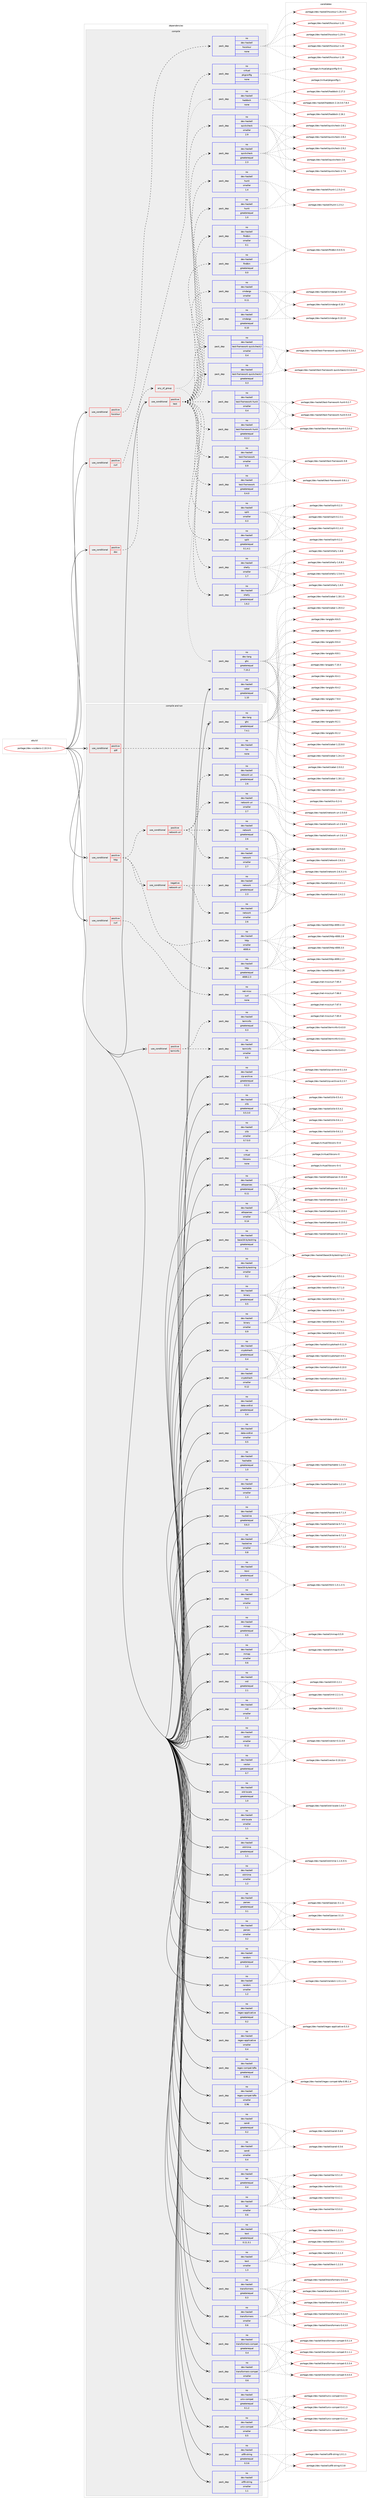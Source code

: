 digraph prolog {

# *************
# Graph options
# *************

newrank=true;
concentrate=true;
compound=true;
graph [rankdir=LR,fontname=Helvetica,fontsize=10,ranksep=1.5];#, ranksep=2.5, nodesep=0.2];
edge  [arrowhead=vee];
node  [fontname=Helvetica,fontsize=10];

# **********
# The ebuild
# **********

subgraph cluster_leftcol {
color=gray;
rank=same;
label=<<i>ebuild</i>>;
id [label="portage://dev-vcs/darcs-2.10.3-r1", color=red, width=4, href="../dev-vcs/darcs-2.10.3-r1.svg"];
}

# ****************
# The dependencies
# ****************

subgraph cluster_midcol {
color=gray;
label=<<i>dependencies</i>>;
subgraph cluster_compile {
fillcolor="#eeeeee";
style=filled;
label=<<i>compile</i>>;
subgraph cond72035 {
dependency266347 [label=<<TABLE BORDER="0" CELLBORDER="1" CELLSPACING="0" CELLPADDING="4"><TR><TD ROWSPAN="3" CELLPADDING="10">use_conditional</TD></TR><TR><TD>positive</TD></TR><TR><TD>curl</TD></TR></TABLE>>, shape=none, color=red];
subgraph pack190580 {
dependency266348 [label=<<TABLE BORDER="0" CELLBORDER="1" CELLSPACING="0" CELLPADDING="4" WIDTH="220"><TR><TD ROWSPAN="6" CELLPADDING="30">pack_dep</TD></TR><TR><TD WIDTH="110">no</TD></TR><TR><TD>virtual</TD></TR><TR><TD>pkgconfig</TD></TR><TR><TD>none</TD></TR><TR><TD></TD></TR></TABLE>>, shape=none, color=blue];
}
dependency266347:e -> dependency266348:w [weight=20,style="dashed",arrowhead="vee"];
}
id:e -> dependency266347:w [weight=20,style="solid",arrowhead="vee"];
subgraph cond72036 {
dependency266349 [label=<<TABLE BORDER="0" CELLBORDER="1" CELLSPACING="0" CELLPADDING="4"><TR><TD ROWSPAN="3" CELLPADDING="10">use_conditional</TD></TR><TR><TD>positive</TD></TR><TR><TD>doc</TD></TR></TABLE>>, shape=none, color=red];
subgraph any3658 {
dependency266350 [label=<<TABLE BORDER="0" CELLBORDER="1" CELLSPACING="0" CELLPADDING="4"><TR><TD CELLPADDING="10">any_of_group</TD></TR></TABLE>>, shape=none, color=red];subgraph pack190581 {
dependency266351 [label=<<TABLE BORDER="0" CELLBORDER="1" CELLSPACING="0" CELLPADDING="4" WIDTH="220"><TR><TD ROWSPAN="6" CELLPADDING="30">pack_dep</TD></TR><TR><TD WIDTH="110">no</TD></TR><TR><TD>dev-haskell</TD></TR><TR><TD>haddock</TD></TR><TR><TD>none</TD></TR><TR><TD></TD></TR></TABLE>>, shape=none, color=blue];
}
dependency266350:e -> dependency266351:w [weight=20,style="dotted",arrowhead="oinv"];
subgraph pack190582 {
dependency266352 [label=<<TABLE BORDER="0" CELLBORDER="1" CELLSPACING="0" CELLPADDING="4" WIDTH="220"><TR><TD ROWSPAN="6" CELLPADDING="30">pack_dep</TD></TR><TR><TD WIDTH="110">no</TD></TR><TR><TD>dev-lang</TD></TR><TR><TD>ghc</TD></TR><TR><TD>greaterequal</TD></TR><TR><TD>7.10.2</TD></TR></TABLE>>, shape=none, color=blue];
}
dependency266350:e -> dependency266352:w [weight=20,style="dotted",arrowhead="oinv"];
}
dependency266349:e -> dependency266350:w [weight=20,style="dashed",arrowhead="vee"];
}
id:e -> dependency266349:w [weight=20,style="solid",arrowhead="vee"];
subgraph cond72037 {
dependency266353 [label=<<TABLE BORDER="0" CELLBORDER="1" CELLSPACING="0" CELLPADDING="4"><TR><TD ROWSPAN="3" CELLPADDING="10">use_conditional</TD></TR><TR><TD>positive</TD></TR><TR><TD>hscolour</TD></TR></TABLE>>, shape=none, color=red];
subgraph pack190583 {
dependency266354 [label=<<TABLE BORDER="0" CELLBORDER="1" CELLSPACING="0" CELLPADDING="4" WIDTH="220"><TR><TD ROWSPAN="6" CELLPADDING="30">pack_dep</TD></TR><TR><TD WIDTH="110">no</TD></TR><TR><TD>dev-haskell</TD></TR><TR><TD>hscolour</TD></TR><TR><TD>none</TD></TR><TR><TD></TD></TR></TABLE>>, shape=none, color=blue];
}
dependency266353:e -> dependency266354:w [weight=20,style="dashed",arrowhead="vee"];
}
id:e -> dependency266353:w [weight=20,style="solid",arrowhead="vee"];
subgraph cond72038 {
dependency266355 [label=<<TABLE BORDER="0" CELLBORDER="1" CELLSPACING="0" CELLPADDING="4"><TR><TD ROWSPAN="3" CELLPADDING="10">use_conditional</TD></TR><TR><TD>positive</TD></TR><TR><TD>test</TD></TR></TABLE>>, shape=none, color=red];
subgraph pack190584 {
dependency266356 [label=<<TABLE BORDER="0" CELLBORDER="1" CELLSPACING="0" CELLPADDING="4" WIDTH="220"><TR><TD ROWSPAN="6" CELLPADDING="30">pack_dep</TD></TR><TR><TD WIDTH="110">no</TD></TR><TR><TD>dev-haskell</TD></TR><TR><TD>cmdargs</TD></TR><TR><TD>greaterequal</TD></TR><TR><TD>0.10</TD></TR></TABLE>>, shape=none, color=blue];
}
dependency266355:e -> dependency266356:w [weight=20,style="dashed",arrowhead="vee"];
subgraph pack190585 {
dependency266357 [label=<<TABLE BORDER="0" CELLBORDER="1" CELLSPACING="0" CELLPADDING="4" WIDTH="220"><TR><TD ROWSPAN="6" CELLPADDING="30">pack_dep</TD></TR><TR><TD WIDTH="110">no</TD></TR><TR><TD>dev-haskell</TD></TR><TR><TD>cmdargs</TD></TR><TR><TD>smaller</TD></TR><TR><TD>0.11</TD></TR></TABLE>>, shape=none, color=blue];
}
dependency266355:e -> dependency266357:w [weight=20,style="dashed",arrowhead="vee"];
subgraph pack190586 {
dependency266358 [label=<<TABLE BORDER="0" CELLBORDER="1" CELLSPACING="0" CELLPADDING="4" WIDTH="220"><TR><TD ROWSPAN="6" CELLPADDING="30">pack_dep</TD></TR><TR><TD WIDTH="110">no</TD></TR><TR><TD>dev-haskell</TD></TR><TR><TD>findbin</TD></TR><TR><TD>greaterequal</TD></TR><TR><TD>0.0</TD></TR></TABLE>>, shape=none, color=blue];
}
dependency266355:e -> dependency266358:w [weight=20,style="dashed",arrowhead="vee"];
subgraph pack190587 {
dependency266359 [label=<<TABLE BORDER="0" CELLBORDER="1" CELLSPACING="0" CELLPADDING="4" WIDTH="220"><TR><TD ROWSPAN="6" CELLPADDING="30">pack_dep</TD></TR><TR><TD WIDTH="110">no</TD></TR><TR><TD>dev-haskell</TD></TR><TR><TD>findbin</TD></TR><TR><TD>smaller</TD></TR><TR><TD>0.1</TD></TR></TABLE>>, shape=none, color=blue];
}
dependency266355:e -> dependency266359:w [weight=20,style="dashed",arrowhead="vee"];
subgraph pack190588 {
dependency266360 [label=<<TABLE BORDER="0" CELLBORDER="1" CELLSPACING="0" CELLPADDING="4" WIDTH="220"><TR><TD ROWSPAN="6" CELLPADDING="30">pack_dep</TD></TR><TR><TD WIDTH="110">no</TD></TR><TR><TD>dev-haskell</TD></TR><TR><TD>hunit</TD></TR><TR><TD>greaterequal</TD></TR><TR><TD>1.0</TD></TR></TABLE>>, shape=none, color=blue];
}
dependency266355:e -> dependency266360:w [weight=20,style="dashed",arrowhead="vee"];
subgraph pack190589 {
dependency266361 [label=<<TABLE BORDER="0" CELLBORDER="1" CELLSPACING="0" CELLPADDING="4" WIDTH="220"><TR><TD ROWSPAN="6" CELLPADDING="30">pack_dep</TD></TR><TR><TD WIDTH="110">no</TD></TR><TR><TD>dev-haskell</TD></TR><TR><TD>hunit</TD></TR><TR><TD>smaller</TD></TR><TR><TD>1.4</TD></TR></TABLE>>, shape=none, color=blue];
}
dependency266355:e -> dependency266361:w [weight=20,style="dashed",arrowhead="vee"];
subgraph pack190590 {
dependency266362 [label=<<TABLE BORDER="0" CELLBORDER="1" CELLSPACING="0" CELLPADDING="4" WIDTH="220"><TR><TD ROWSPAN="6" CELLPADDING="30">pack_dep</TD></TR><TR><TD WIDTH="110">no</TD></TR><TR><TD>dev-haskell</TD></TR><TR><TD>quickcheck</TD></TR><TR><TD>greaterequal</TD></TR><TR><TD>2.3</TD></TR></TABLE>>, shape=none, color=blue];
}
dependency266355:e -> dependency266362:w [weight=20,style="dashed",arrowhead="vee"];
subgraph pack190591 {
dependency266363 [label=<<TABLE BORDER="0" CELLBORDER="1" CELLSPACING="0" CELLPADDING="4" WIDTH="220"><TR><TD ROWSPAN="6" CELLPADDING="30">pack_dep</TD></TR><TR><TD WIDTH="110">no</TD></TR><TR><TD>dev-haskell</TD></TR><TR><TD>quickcheck</TD></TR><TR><TD>smaller</TD></TR><TR><TD>2.9</TD></TR></TABLE>>, shape=none, color=blue];
}
dependency266355:e -> dependency266363:w [weight=20,style="dashed",arrowhead="vee"];
subgraph pack190592 {
dependency266364 [label=<<TABLE BORDER="0" CELLBORDER="1" CELLSPACING="0" CELLPADDING="4" WIDTH="220"><TR><TD ROWSPAN="6" CELLPADDING="30">pack_dep</TD></TR><TR><TD WIDTH="110">no</TD></TR><TR><TD>dev-haskell</TD></TR><TR><TD>shelly</TD></TR><TR><TD>greaterequal</TD></TR><TR><TD>1.6.2</TD></TR></TABLE>>, shape=none, color=blue];
}
dependency266355:e -> dependency266364:w [weight=20,style="dashed",arrowhead="vee"];
subgraph pack190593 {
dependency266365 [label=<<TABLE BORDER="0" CELLBORDER="1" CELLSPACING="0" CELLPADDING="4" WIDTH="220"><TR><TD ROWSPAN="6" CELLPADDING="30">pack_dep</TD></TR><TR><TD WIDTH="110">no</TD></TR><TR><TD>dev-haskell</TD></TR><TR><TD>shelly</TD></TR><TR><TD>smaller</TD></TR><TR><TD>1.7</TD></TR></TABLE>>, shape=none, color=blue];
}
dependency266355:e -> dependency266365:w [weight=20,style="dashed",arrowhead="vee"];
subgraph pack190594 {
dependency266366 [label=<<TABLE BORDER="0" CELLBORDER="1" CELLSPACING="0" CELLPADDING="4" WIDTH="220"><TR><TD ROWSPAN="6" CELLPADDING="30">pack_dep</TD></TR><TR><TD WIDTH="110">no</TD></TR><TR><TD>dev-haskell</TD></TR><TR><TD>split</TD></TR><TR><TD>greaterequal</TD></TR><TR><TD>0.1.4.1</TD></TR></TABLE>>, shape=none, color=blue];
}
dependency266355:e -> dependency266366:w [weight=20,style="dashed",arrowhead="vee"];
subgraph pack190595 {
dependency266367 [label=<<TABLE BORDER="0" CELLBORDER="1" CELLSPACING="0" CELLPADDING="4" WIDTH="220"><TR><TD ROWSPAN="6" CELLPADDING="30">pack_dep</TD></TR><TR><TD WIDTH="110">no</TD></TR><TR><TD>dev-haskell</TD></TR><TR><TD>split</TD></TR><TR><TD>smaller</TD></TR><TR><TD>0.3</TD></TR></TABLE>>, shape=none, color=blue];
}
dependency266355:e -> dependency266367:w [weight=20,style="dashed",arrowhead="vee"];
subgraph pack190596 {
dependency266368 [label=<<TABLE BORDER="0" CELLBORDER="1" CELLSPACING="0" CELLPADDING="4" WIDTH="220"><TR><TD ROWSPAN="6" CELLPADDING="30">pack_dep</TD></TR><TR><TD WIDTH="110">no</TD></TR><TR><TD>dev-haskell</TD></TR><TR><TD>test-framework</TD></TR><TR><TD>greaterequal</TD></TR><TR><TD>0.4.0</TD></TR></TABLE>>, shape=none, color=blue];
}
dependency266355:e -> dependency266368:w [weight=20,style="dashed",arrowhead="vee"];
subgraph pack190597 {
dependency266369 [label=<<TABLE BORDER="0" CELLBORDER="1" CELLSPACING="0" CELLPADDING="4" WIDTH="220"><TR><TD ROWSPAN="6" CELLPADDING="30">pack_dep</TD></TR><TR><TD WIDTH="110">no</TD></TR><TR><TD>dev-haskell</TD></TR><TR><TD>test-framework</TD></TR><TR><TD>smaller</TD></TR><TR><TD>0.9</TD></TR></TABLE>>, shape=none, color=blue];
}
dependency266355:e -> dependency266369:w [weight=20,style="dashed",arrowhead="vee"];
subgraph pack190598 {
dependency266370 [label=<<TABLE BORDER="0" CELLBORDER="1" CELLSPACING="0" CELLPADDING="4" WIDTH="220"><TR><TD ROWSPAN="6" CELLPADDING="30">pack_dep</TD></TR><TR><TD WIDTH="110">no</TD></TR><TR><TD>dev-haskell</TD></TR><TR><TD>test-framework-hunit</TD></TR><TR><TD>greaterequal</TD></TR><TR><TD>0.2.2</TD></TR></TABLE>>, shape=none, color=blue];
}
dependency266355:e -> dependency266370:w [weight=20,style="dashed",arrowhead="vee"];
subgraph pack190599 {
dependency266371 [label=<<TABLE BORDER="0" CELLBORDER="1" CELLSPACING="0" CELLPADDING="4" WIDTH="220"><TR><TD ROWSPAN="6" CELLPADDING="30">pack_dep</TD></TR><TR><TD WIDTH="110">no</TD></TR><TR><TD>dev-haskell</TD></TR><TR><TD>test-framework-hunit</TD></TR><TR><TD>smaller</TD></TR><TR><TD>0.4</TD></TR></TABLE>>, shape=none, color=blue];
}
dependency266355:e -> dependency266371:w [weight=20,style="dashed",arrowhead="vee"];
subgraph pack190600 {
dependency266372 [label=<<TABLE BORDER="0" CELLBORDER="1" CELLSPACING="0" CELLPADDING="4" WIDTH="220"><TR><TD ROWSPAN="6" CELLPADDING="30">pack_dep</TD></TR><TR><TD WIDTH="110">no</TD></TR><TR><TD>dev-haskell</TD></TR><TR><TD>test-framework-quickcheck2</TD></TR><TR><TD>greaterequal</TD></TR><TR><TD>0.3</TD></TR></TABLE>>, shape=none, color=blue];
}
dependency266355:e -> dependency266372:w [weight=20,style="dashed",arrowhead="vee"];
subgraph pack190601 {
dependency266373 [label=<<TABLE BORDER="0" CELLBORDER="1" CELLSPACING="0" CELLPADDING="4" WIDTH="220"><TR><TD ROWSPAN="6" CELLPADDING="30">pack_dep</TD></TR><TR><TD WIDTH="110">no</TD></TR><TR><TD>dev-haskell</TD></TR><TR><TD>test-framework-quickcheck2</TD></TR><TR><TD>smaller</TD></TR><TR><TD>0.4</TD></TR></TABLE>>, shape=none, color=blue];
}
dependency266355:e -> dependency266373:w [weight=20,style="dashed",arrowhead="vee"];
}
id:e -> dependency266355:w [weight=20,style="solid",arrowhead="vee"];
subgraph pack190602 {
dependency266374 [label=<<TABLE BORDER="0" CELLBORDER="1" CELLSPACING="0" CELLPADDING="4" WIDTH="220"><TR><TD ROWSPAN="6" CELLPADDING="30">pack_dep</TD></TR><TR><TD WIDTH="110">no</TD></TR><TR><TD>dev-haskell</TD></TR><TR><TD>cabal</TD></TR><TR><TD>greaterequal</TD></TR><TR><TD>1.10</TD></TR></TABLE>>, shape=none, color=blue];
}
id:e -> dependency266374:w [weight=20,style="solid",arrowhead="vee"];
}
subgraph cluster_compileandrun {
fillcolor="#eeeeee";
style=filled;
label=<<i>compile and run</i>>;
subgraph cond72039 {
dependency266375 [label=<<TABLE BORDER="0" CELLBORDER="1" CELLSPACING="0" CELLPADDING="4"><TR><TD ROWSPAN="3" CELLPADDING="10">use_conditional</TD></TR><TR><TD>positive</TD></TR><TR><TD>curl</TD></TR></TABLE>>, shape=none, color=red];
subgraph pack190603 {
dependency266376 [label=<<TABLE BORDER="0" CELLBORDER="1" CELLSPACING="0" CELLPADDING="4" WIDTH="220"><TR><TD ROWSPAN="6" CELLPADDING="30">pack_dep</TD></TR><TR><TD WIDTH="110">no</TD></TR><TR><TD>net-misc</TD></TR><TR><TD>curl</TD></TR><TR><TD>none</TD></TR><TR><TD></TD></TR></TABLE>>, shape=none, color=blue];
}
dependency266375:e -> dependency266376:w [weight=20,style="dashed",arrowhead="vee"];
}
id:e -> dependency266375:w [weight=20,style="solid",arrowhead="odotvee"];
subgraph cond72040 {
dependency266377 [label=<<TABLE BORDER="0" CELLBORDER="1" CELLSPACING="0" CELLPADDING="4"><TR><TD ROWSPAN="3" CELLPADDING="10">use_conditional</TD></TR><TR><TD>positive</TD></TR><TR><TD>diff</TD></TR></TABLE>>, shape=none, color=red];
subgraph pack190604 {
dependency266378 [label=<<TABLE BORDER="0" CELLBORDER="1" CELLSPACING="0" CELLPADDING="4" WIDTH="220"><TR><TD ROWSPAN="6" CELLPADDING="30">pack_dep</TD></TR><TR><TD WIDTH="110">no</TD></TR><TR><TD>dev-haskell</TD></TR><TR><TD>lcs</TD></TR><TR><TD>none</TD></TR><TR><TD></TD></TR></TABLE>>, shape=none, color=blue];
}
dependency266377:e -> dependency266378:w [weight=20,style="dashed",arrowhead="vee"];
}
id:e -> dependency266377:w [weight=20,style="solid",arrowhead="odotvee"];
subgraph cond72041 {
dependency266379 [label=<<TABLE BORDER="0" CELLBORDER="1" CELLSPACING="0" CELLPADDING="4"><TR><TD ROWSPAN="3" CELLPADDING="10">use_conditional</TD></TR><TR><TD>positive</TD></TR><TR><TD>http</TD></TR></TABLE>>, shape=none, color=red];
subgraph pack190605 {
dependency266380 [label=<<TABLE BORDER="0" CELLBORDER="1" CELLSPACING="0" CELLPADDING="4" WIDTH="220"><TR><TD ROWSPAN="6" CELLPADDING="30">pack_dep</TD></TR><TR><TD WIDTH="110">no</TD></TR><TR><TD>dev-haskell</TD></TR><TR><TD>http</TD></TR><TR><TD>greaterequal</TD></TR><TR><TD>4000.2.3</TD></TR></TABLE>>, shape=none, color=blue];
}
dependency266379:e -> dependency266380:w [weight=20,style="dashed",arrowhead="vee"];
subgraph pack190606 {
dependency266381 [label=<<TABLE BORDER="0" CELLBORDER="1" CELLSPACING="0" CELLPADDING="4" WIDTH="220"><TR><TD ROWSPAN="6" CELLPADDING="30">pack_dep</TD></TR><TR><TD WIDTH="110">no</TD></TR><TR><TD>dev-haskell</TD></TR><TR><TD>http</TD></TR><TR><TD>smaller</TD></TR><TR><TD>4000.4</TD></TR></TABLE>>, shape=none, color=blue];
}
dependency266379:e -> dependency266381:w [weight=20,style="dashed",arrowhead="vee"];
subgraph cond72042 {
dependency266382 [label=<<TABLE BORDER="0" CELLBORDER="1" CELLSPACING="0" CELLPADDING="4"><TR><TD ROWSPAN="3" CELLPADDING="10">use_conditional</TD></TR><TR><TD>positive</TD></TR><TR><TD>network-uri</TD></TR></TABLE>>, shape=none, color=red];
subgraph pack190607 {
dependency266383 [label=<<TABLE BORDER="0" CELLBORDER="1" CELLSPACING="0" CELLPADDING="4" WIDTH="220"><TR><TD ROWSPAN="6" CELLPADDING="30">pack_dep</TD></TR><TR><TD WIDTH="110">no</TD></TR><TR><TD>dev-haskell</TD></TR><TR><TD>network</TD></TR><TR><TD>greaterequal</TD></TR><TR><TD>2.6</TD></TR></TABLE>>, shape=none, color=blue];
}
dependency266382:e -> dependency266383:w [weight=20,style="dashed",arrowhead="vee"];
subgraph pack190608 {
dependency266384 [label=<<TABLE BORDER="0" CELLBORDER="1" CELLSPACING="0" CELLPADDING="4" WIDTH="220"><TR><TD ROWSPAN="6" CELLPADDING="30">pack_dep</TD></TR><TR><TD WIDTH="110">no</TD></TR><TR><TD>dev-haskell</TD></TR><TR><TD>network</TD></TR><TR><TD>smaller</TD></TR><TR><TD>2.7</TD></TR></TABLE>>, shape=none, color=blue];
}
dependency266382:e -> dependency266384:w [weight=20,style="dashed",arrowhead="vee"];
subgraph pack190609 {
dependency266385 [label=<<TABLE BORDER="0" CELLBORDER="1" CELLSPACING="0" CELLPADDING="4" WIDTH="220"><TR><TD ROWSPAN="6" CELLPADDING="30">pack_dep</TD></TR><TR><TD WIDTH="110">no</TD></TR><TR><TD>dev-haskell</TD></TR><TR><TD>network-uri</TD></TR><TR><TD>greaterequal</TD></TR><TR><TD>2.6</TD></TR></TABLE>>, shape=none, color=blue];
}
dependency266382:e -> dependency266385:w [weight=20,style="dashed",arrowhead="vee"];
subgraph pack190610 {
dependency266386 [label=<<TABLE BORDER="0" CELLBORDER="1" CELLSPACING="0" CELLPADDING="4" WIDTH="220"><TR><TD ROWSPAN="6" CELLPADDING="30">pack_dep</TD></TR><TR><TD WIDTH="110">no</TD></TR><TR><TD>dev-haskell</TD></TR><TR><TD>network-uri</TD></TR><TR><TD>smaller</TD></TR><TR><TD>2.7</TD></TR></TABLE>>, shape=none, color=blue];
}
dependency266382:e -> dependency266386:w [weight=20,style="dashed",arrowhead="vee"];
}
dependency266379:e -> dependency266382:w [weight=20,style="dashed",arrowhead="vee"];
subgraph cond72043 {
dependency266387 [label=<<TABLE BORDER="0" CELLBORDER="1" CELLSPACING="0" CELLPADDING="4"><TR><TD ROWSPAN="3" CELLPADDING="10">use_conditional</TD></TR><TR><TD>negative</TD></TR><TR><TD>network-uri</TD></TR></TABLE>>, shape=none, color=red];
subgraph pack190611 {
dependency266388 [label=<<TABLE BORDER="0" CELLBORDER="1" CELLSPACING="0" CELLPADDING="4" WIDTH="220"><TR><TD ROWSPAN="6" CELLPADDING="30">pack_dep</TD></TR><TR><TD WIDTH="110">no</TD></TR><TR><TD>dev-haskell</TD></TR><TR><TD>network</TD></TR><TR><TD>greaterequal</TD></TR><TR><TD>2.3</TD></TR></TABLE>>, shape=none, color=blue];
}
dependency266387:e -> dependency266388:w [weight=20,style="dashed",arrowhead="vee"];
subgraph pack190612 {
dependency266389 [label=<<TABLE BORDER="0" CELLBORDER="1" CELLSPACING="0" CELLPADDING="4" WIDTH="220"><TR><TD ROWSPAN="6" CELLPADDING="30">pack_dep</TD></TR><TR><TD WIDTH="110">no</TD></TR><TR><TD>dev-haskell</TD></TR><TR><TD>network</TD></TR><TR><TD>smaller</TD></TR><TR><TD>2.6</TD></TR></TABLE>>, shape=none, color=blue];
}
dependency266387:e -> dependency266389:w [weight=20,style="dashed",arrowhead="vee"];
}
dependency266379:e -> dependency266387:w [weight=20,style="dashed",arrowhead="vee"];
}
id:e -> dependency266379:w [weight=20,style="solid",arrowhead="odotvee"];
subgraph cond72044 {
dependency266390 [label=<<TABLE BORDER="0" CELLBORDER="1" CELLSPACING="0" CELLPADDING="4"><TR><TD ROWSPAN="3" CELLPADDING="10">use_conditional</TD></TR><TR><TD>positive</TD></TR><TR><TD>terminfo</TD></TR></TABLE>>, shape=none, color=red];
subgraph pack190613 {
dependency266391 [label=<<TABLE BORDER="0" CELLBORDER="1" CELLSPACING="0" CELLPADDING="4" WIDTH="220"><TR><TD ROWSPAN="6" CELLPADDING="30">pack_dep</TD></TR><TR><TD WIDTH="110">no</TD></TR><TR><TD>dev-haskell</TD></TR><TR><TD>terminfo</TD></TR><TR><TD>greaterequal</TD></TR><TR><TD>0.3</TD></TR></TABLE>>, shape=none, color=blue];
}
dependency266390:e -> dependency266391:w [weight=20,style="dashed",arrowhead="vee"];
subgraph pack190614 {
dependency266392 [label=<<TABLE BORDER="0" CELLBORDER="1" CELLSPACING="0" CELLPADDING="4" WIDTH="220"><TR><TD ROWSPAN="6" CELLPADDING="30">pack_dep</TD></TR><TR><TD WIDTH="110">no</TD></TR><TR><TD>dev-haskell</TD></TR><TR><TD>terminfo</TD></TR><TR><TD>smaller</TD></TR><TR><TD>0.5</TD></TR></TABLE>>, shape=none, color=blue];
}
dependency266390:e -> dependency266392:w [weight=20,style="dashed",arrowhead="vee"];
}
id:e -> dependency266390:w [weight=20,style="solid",arrowhead="odotvee"];
subgraph pack190615 {
dependency266393 [label=<<TABLE BORDER="0" CELLBORDER="1" CELLSPACING="0" CELLPADDING="4" WIDTH="220"><TR><TD ROWSPAN="6" CELLPADDING="30">pack_dep</TD></TR><TR><TD WIDTH="110">no</TD></TR><TR><TD>dev-haskell</TD></TR><TR><TD>attoparsec</TD></TR><TR><TD>greaterequal</TD></TR><TR><TD>0.11</TD></TR></TABLE>>, shape=none, color=blue];
}
id:e -> dependency266393:w [weight=20,style="solid",arrowhead="odotvee"];
subgraph pack190616 {
dependency266394 [label=<<TABLE BORDER="0" CELLBORDER="1" CELLSPACING="0" CELLPADDING="4" WIDTH="220"><TR><TD ROWSPAN="6" CELLPADDING="30">pack_dep</TD></TR><TR><TD WIDTH="110">no</TD></TR><TR><TD>dev-haskell</TD></TR><TR><TD>attoparsec</TD></TR><TR><TD>smaller</TD></TR><TR><TD>0.14</TD></TR></TABLE>>, shape=none, color=blue];
}
id:e -> dependency266394:w [weight=20,style="solid",arrowhead="odotvee"];
subgraph pack190617 {
dependency266395 [label=<<TABLE BORDER="0" CELLBORDER="1" CELLSPACING="0" CELLPADDING="4" WIDTH="220"><TR><TD ROWSPAN="6" CELLPADDING="30">pack_dep</TD></TR><TR><TD WIDTH="110">no</TD></TR><TR><TD>dev-haskell</TD></TR><TR><TD>base16-bytestring</TD></TR><TR><TD>greaterequal</TD></TR><TR><TD>0.1</TD></TR></TABLE>>, shape=none, color=blue];
}
id:e -> dependency266395:w [weight=20,style="solid",arrowhead="odotvee"];
subgraph pack190618 {
dependency266396 [label=<<TABLE BORDER="0" CELLBORDER="1" CELLSPACING="0" CELLPADDING="4" WIDTH="220"><TR><TD ROWSPAN="6" CELLPADDING="30">pack_dep</TD></TR><TR><TD WIDTH="110">no</TD></TR><TR><TD>dev-haskell</TD></TR><TR><TD>base16-bytestring</TD></TR><TR><TD>smaller</TD></TR><TR><TD>0.2</TD></TR></TABLE>>, shape=none, color=blue];
}
id:e -> dependency266396:w [weight=20,style="solid",arrowhead="odotvee"];
subgraph pack190619 {
dependency266397 [label=<<TABLE BORDER="0" CELLBORDER="1" CELLSPACING="0" CELLPADDING="4" WIDTH="220"><TR><TD ROWSPAN="6" CELLPADDING="30">pack_dep</TD></TR><TR><TD WIDTH="110">no</TD></TR><TR><TD>dev-haskell</TD></TR><TR><TD>binary</TD></TR><TR><TD>greaterequal</TD></TR><TR><TD>0.5</TD></TR></TABLE>>, shape=none, color=blue];
}
id:e -> dependency266397:w [weight=20,style="solid",arrowhead="odotvee"];
subgraph pack190620 {
dependency266398 [label=<<TABLE BORDER="0" CELLBORDER="1" CELLSPACING="0" CELLPADDING="4" WIDTH="220"><TR><TD ROWSPAN="6" CELLPADDING="30">pack_dep</TD></TR><TR><TD WIDTH="110">no</TD></TR><TR><TD>dev-haskell</TD></TR><TR><TD>binary</TD></TR><TR><TD>smaller</TD></TR><TR><TD>0.9</TD></TR></TABLE>>, shape=none, color=blue];
}
id:e -> dependency266398:w [weight=20,style="solid",arrowhead="odotvee"];
subgraph pack190621 {
dependency266399 [label=<<TABLE BORDER="0" CELLBORDER="1" CELLSPACING="0" CELLPADDING="4" WIDTH="220"><TR><TD ROWSPAN="6" CELLPADDING="30">pack_dep</TD></TR><TR><TD WIDTH="110">no</TD></TR><TR><TD>dev-haskell</TD></TR><TR><TD>cryptohash</TD></TR><TR><TD>greaterequal</TD></TR><TR><TD>0.4</TD></TR></TABLE>>, shape=none, color=blue];
}
id:e -> dependency266399:w [weight=20,style="solid",arrowhead="odotvee"];
subgraph pack190622 {
dependency266400 [label=<<TABLE BORDER="0" CELLBORDER="1" CELLSPACING="0" CELLPADDING="4" WIDTH="220"><TR><TD ROWSPAN="6" CELLPADDING="30">pack_dep</TD></TR><TR><TD WIDTH="110">no</TD></TR><TR><TD>dev-haskell</TD></TR><TR><TD>cryptohash</TD></TR><TR><TD>smaller</TD></TR><TR><TD>0.12</TD></TR></TABLE>>, shape=none, color=blue];
}
id:e -> dependency266400:w [weight=20,style="solid",arrowhead="odotvee"];
subgraph pack190623 {
dependency266401 [label=<<TABLE BORDER="0" CELLBORDER="1" CELLSPACING="0" CELLPADDING="4" WIDTH="220"><TR><TD ROWSPAN="6" CELLPADDING="30">pack_dep</TD></TR><TR><TD WIDTH="110">no</TD></TR><TR><TD>dev-haskell</TD></TR><TR><TD>data-ordlist</TD></TR><TR><TD>greaterequal</TD></TR><TR><TD>0.4</TD></TR></TABLE>>, shape=none, color=blue];
}
id:e -> dependency266401:w [weight=20,style="solid",arrowhead="odotvee"];
subgraph pack190624 {
dependency266402 [label=<<TABLE BORDER="0" CELLBORDER="1" CELLSPACING="0" CELLPADDING="4" WIDTH="220"><TR><TD ROWSPAN="6" CELLPADDING="30">pack_dep</TD></TR><TR><TD WIDTH="110">no</TD></TR><TR><TD>dev-haskell</TD></TR><TR><TD>data-ordlist</TD></TR><TR><TD>smaller</TD></TR><TR><TD>0.5</TD></TR></TABLE>>, shape=none, color=blue];
}
id:e -> dependency266402:w [weight=20,style="solid",arrowhead="odotvee"];
subgraph pack190625 {
dependency266403 [label=<<TABLE BORDER="0" CELLBORDER="1" CELLSPACING="0" CELLPADDING="4" WIDTH="220"><TR><TD ROWSPAN="6" CELLPADDING="30">pack_dep</TD></TR><TR><TD WIDTH="110">no</TD></TR><TR><TD>dev-haskell</TD></TR><TR><TD>hashable</TD></TR><TR><TD>greaterequal</TD></TR><TR><TD>1.0</TD></TR></TABLE>>, shape=none, color=blue];
}
id:e -> dependency266403:w [weight=20,style="solid",arrowhead="odotvee"];
subgraph pack190626 {
dependency266404 [label=<<TABLE BORDER="0" CELLBORDER="1" CELLSPACING="0" CELLPADDING="4" WIDTH="220"><TR><TD ROWSPAN="6" CELLPADDING="30">pack_dep</TD></TR><TR><TD WIDTH="110">no</TD></TR><TR><TD>dev-haskell</TD></TR><TR><TD>hashable</TD></TR><TR><TD>smaller</TD></TR><TR><TD>1.3</TD></TR></TABLE>>, shape=none, color=blue];
}
id:e -> dependency266404:w [weight=20,style="solid",arrowhead="odotvee"];
subgraph pack190627 {
dependency266405 [label=<<TABLE BORDER="0" CELLBORDER="1" CELLSPACING="0" CELLPADDING="4" WIDTH="220"><TR><TD ROWSPAN="6" CELLPADDING="30">pack_dep</TD></TR><TR><TD WIDTH="110">no</TD></TR><TR><TD>dev-haskell</TD></TR><TR><TD>haskeline</TD></TR><TR><TD>greaterequal</TD></TR><TR><TD>0.6.3</TD></TR></TABLE>>, shape=none, color=blue];
}
id:e -> dependency266405:w [weight=20,style="solid",arrowhead="odotvee"];
subgraph pack190628 {
dependency266406 [label=<<TABLE BORDER="0" CELLBORDER="1" CELLSPACING="0" CELLPADDING="4" WIDTH="220"><TR><TD ROWSPAN="6" CELLPADDING="30">pack_dep</TD></TR><TR><TD WIDTH="110">no</TD></TR><TR><TD>dev-haskell</TD></TR><TR><TD>haskeline</TD></TR><TR><TD>smaller</TD></TR><TR><TD>0.8</TD></TR></TABLE>>, shape=none, color=blue];
}
id:e -> dependency266406:w [weight=20,style="solid",arrowhead="odotvee"];
subgraph pack190629 {
dependency266407 [label=<<TABLE BORDER="0" CELLBORDER="1" CELLSPACING="0" CELLPADDING="4" WIDTH="220"><TR><TD ROWSPAN="6" CELLPADDING="30">pack_dep</TD></TR><TR><TD WIDTH="110">no</TD></TR><TR><TD>dev-haskell</TD></TR><TR><TD>html</TD></TR><TR><TD>greaterequal</TD></TR><TR><TD>1.0</TD></TR></TABLE>>, shape=none, color=blue];
}
id:e -> dependency266407:w [weight=20,style="solid",arrowhead="odotvee"];
subgraph pack190630 {
dependency266408 [label=<<TABLE BORDER="0" CELLBORDER="1" CELLSPACING="0" CELLPADDING="4" WIDTH="220"><TR><TD ROWSPAN="6" CELLPADDING="30">pack_dep</TD></TR><TR><TD WIDTH="110">no</TD></TR><TR><TD>dev-haskell</TD></TR><TR><TD>html</TD></TR><TR><TD>smaller</TD></TR><TR><TD>1.1</TD></TR></TABLE>>, shape=none, color=blue];
}
id:e -> dependency266408:w [weight=20,style="solid",arrowhead="odotvee"];
subgraph pack190631 {
dependency266409 [label=<<TABLE BORDER="0" CELLBORDER="1" CELLSPACING="0" CELLPADDING="4" WIDTH="220"><TR><TD ROWSPAN="6" CELLPADDING="30">pack_dep</TD></TR><TR><TD WIDTH="110">no</TD></TR><TR><TD>dev-haskell</TD></TR><TR><TD>mmap</TD></TR><TR><TD>greaterequal</TD></TR><TR><TD>0.5</TD></TR></TABLE>>, shape=none, color=blue];
}
id:e -> dependency266409:w [weight=20,style="solid",arrowhead="odotvee"];
subgraph pack190632 {
dependency266410 [label=<<TABLE BORDER="0" CELLBORDER="1" CELLSPACING="0" CELLPADDING="4" WIDTH="220"><TR><TD ROWSPAN="6" CELLPADDING="30">pack_dep</TD></TR><TR><TD WIDTH="110">no</TD></TR><TR><TD>dev-haskell</TD></TR><TR><TD>mmap</TD></TR><TR><TD>smaller</TD></TR><TR><TD>0.6</TD></TR></TABLE>>, shape=none, color=blue];
}
id:e -> dependency266410:w [weight=20,style="solid",arrowhead="odotvee"];
subgraph pack190633 {
dependency266411 [label=<<TABLE BORDER="0" CELLBORDER="1" CELLSPACING="0" CELLPADDING="4" WIDTH="220"><TR><TD ROWSPAN="6" CELLPADDING="30">pack_dep</TD></TR><TR><TD WIDTH="110">no</TD></TR><TR><TD>dev-haskell</TD></TR><TR><TD>mtl</TD></TR><TR><TD>greaterequal</TD></TR><TR><TD>2.1</TD></TR></TABLE>>, shape=none, color=blue];
}
id:e -> dependency266411:w [weight=20,style="solid",arrowhead="odotvee"];
subgraph pack190634 {
dependency266412 [label=<<TABLE BORDER="0" CELLBORDER="1" CELLSPACING="0" CELLPADDING="4" WIDTH="220"><TR><TD ROWSPAN="6" CELLPADDING="30">pack_dep</TD></TR><TR><TD WIDTH="110">no</TD></TR><TR><TD>dev-haskell</TD></TR><TR><TD>mtl</TD></TR><TR><TD>smaller</TD></TR><TR><TD>2.3</TD></TR></TABLE>>, shape=none, color=blue];
}
id:e -> dependency266412:w [weight=20,style="solid",arrowhead="odotvee"];
subgraph pack190635 {
dependency266413 [label=<<TABLE BORDER="0" CELLBORDER="1" CELLSPACING="0" CELLPADDING="4" WIDTH="220"><TR><TD ROWSPAN="6" CELLPADDING="30">pack_dep</TD></TR><TR><TD WIDTH="110">no</TD></TR><TR><TD>dev-haskell</TD></TR><TR><TD>old-locale</TD></TR><TR><TD>greaterequal</TD></TR><TR><TD>1.0</TD></TR></TABLE>>, shape=none, color=blue];
}
id:e -> dependency266413:w [weight=20,style="solid",arrowhead="odotvee"];
subgraph pack190636 {
dependency266414 [label=<<TABLE BORDER="0" CELLBORDER="1" CELLSPACING="0" CELLPADDING="4" WIDTH="220"><TR><TD ROWSPAN="6" CELLPADDING="30">pack_dep</TD></TR><TR><TD WIDTH="110">no</TD></TR><TR><TD>dev-haskell</TD></TR><TR><TD>old-locale</TD></TR><TR><TD>smaller</TD></TR><TR><TD>1.1</TD></TR></TABLE>>, shape=none, color=blue];
}
id:e -> dependency266414:w [weight=20,style="solid",arrowhead="odotvee"];
subgraph pack190637 {
dependency266415 [label=<<TABLE BORDER="0" CELLBORDER="1" CELLSPACING="0" CELLPADDING="4" WIDTH="220"><TR><TD ROWSPAN="6" CELLPADDING="30">pack_dep</TD></TR><TR><TD WIDTH="110">no</TD></TR><TR><TD>dev-haskell</TD></TR><TR><TD>old-time</TD></TR><TR><TD>greaterequal</TD></TR><TR><TD>1.1</TD></TR></TABLE>>, shape=none, color=blue];
}
id:e -> dependency266415:w [weight=20,style="solid",arrowhead="odotvee"];
subgraph pack190638 {
dependency266416 [label=<<TABLE BORDER="0" CELLBORDER="1" CELLSPACING="0" CELLPADDING="4" WIDTH="220"><TR><TD ROWSPAN="6" CELLPADDING="30">pack_dep</TD></TR><TR><TD WIDTH="110">no</TD></TR><TR><TD>dev-haskell</TD></TR><TR><TD>old-time</TD></TR><TR><TD>smaller</TD></TR><TR><TD>1.2</TD></TR></TABLE>>, shape=none, color=blue];
}
id:e -> dependency266416:w [weight=20,style="solid",arrowhead="odotvee"];
subgraph pack190639 {
dependency266417 [label=<<TABLE BORDER="0" CELLBORDER="1" CELLSPACING="0" CELLPADDING="4" WIDTH="220"><TR><TD ROWSPAN="6" CELLPADDING="30">pack_dep</TD></TR><TR><TD WIDTH="110">no</TD></TR><TR><TD>dev-haskell</TD></TR><TR><TD>parsec</TD></TR><TR><TD>greaterequal</TD></TR><TR><TD>3.1</TD></TR></TABLE>>, shape=none, color=blue];
}
id:e -> dependency266417:w [weight=20,style="solid",arrowhead="odotvee"];
subgraph pack190640 {
dependency266418 [label=<<TABLE BORDER="0" CELLBORDER="1" CELLSPACING="0" CELLPADDING="4" WIDTH="220"><TR><TD ROWSPAN="6" CELLPADDING="30">pack_dep</TD></TR><TR><TD WIDTH="110">no</TD></TR><TR><TD>dev-haskell</TD></TR><TR><TD>parsec</TD></TR><TR><TD>smaller</TD></TR><TR><TD>3.2</TD></TR></TABLE>>, shape=none, color=blue];
}
id:e -> dependency266418:w [weight=20,style="solid",arrowhead="odotvee"];
subgraph pack190641 {
dependency266419 [label=<<TABLE BORDER="0" CELLBORDER="1" CELLSPACING="0" CELLPADDING="4" WIDTH="220"><TR><TD ROWSPAN="6" CELLPADDING="30">pack_dep</TD></TR><TR><TD WIDTH="110">no</TD></TR><TR><TD>dev-haskell</TD></TR><TR><TD>random</TD></TR><TR><TD>greaterequal</TD></TR><TR><TD>1.0</TD></TR></TABLE>>, shape=none, color=blue];
}
id:e -> dependency266419:w [weight=20,style="solid",arrowhead="odotvee"];
subgraph pack190642 {
dependency266420 [label=<<TABLE BORDER="0" CELLBORDER="1" CELLSPACING="0" CELLPADDING="4" WIDTH="220"><TR><TD ROWSPAN="6" CELLPADDING="30">pack_dep</TD></TR><TR><TD WIDTH="110">no</TD></TR><TR><TD>dev-haskell</TD></TR><TR><TD>random</TD></TR><TR><TD>smaller</TD></TR><TR><TD>1.2</TD></TR></TABLE>>, shape=none, color=blue];
}
id:e -> dependency266420:w [weight=20,style="solid",arrowhead="odotvee"];
subgraph pack190643 {
dependency266421 [label=<<TABLE BORDER="0" CELLBORDER="1" CELLSPACING="0" CELLPADDING="4" WIDTH="220"><TR><TD ROWSPAN="6" CELLPADDING="30">pack_dep</TD></TR><TR><TD WIDTH="110">no</TD></TR><TR><TD>dev-haskell</TD></TR><TR><TD>regex-applicative</TD></TR><TR><TD>greaterequal</TD></TR><TR><TD>0.2</TD></TR></TABLE>>, shape=none, color=blue];
}
id:e -> dependency266421:w [weight=20,style="solid",arrowhead="odotvee"];
subgraph pack190644 {
dependency266422 [label=<<TABLE BORDER="0" CELLBORDER="1" CELLSPACING="0" CELLPADDING="4" WIDTH="220"><TR><TD ROWSPAN="6" CELLPADDING="30">pack_dep</TD></TR><TR><TD WIDTH="110">no</TD></TR><TR><TD>dev-haskell</TD></TR><TR><TD>regex-applicative</TD></TR><TR><TD>smaller</TD></TR><TR><TD>0.4</TD></TR></TABLE>>, shape=none, color=blue];
}
id:e -> dependency266422:w [weight=20,style="solid",arrowhead="odotvee"];
subgraph pack190645 {
dependency266423 [label=<<TABLE BORDER="0" CELLBORDER="1" CELLSPACING="0" CELLPADDING="4" WIDTH="220"><TR><TD ROWSPAN="6" CELLPADDING="30">pack_dep</TD></TR><TR><TD WIDTH="110">no</TD></TR><TR><TD>dev-haskell</TD></TR><TR><TD>regex-compat-tdfa</TD></TR><TR><TD>greaterequal</TD></TR><TR><TD>0.95.1</TD></TR></TABLE>>, shape=none, color=blue];
}
id:e -> dependency266423:w [weight=20,style="solid",arrowhead="odotvee"];
subgraph pack190646 {
dependency266424 [label=<<TABLE BORDER="0" CELLBORDER="1" CELLSPACING="0" CELLPADDING="4" WIDTH="220"><TR><TD ROWSPAN="6" CELLPADDING="30">pack_dep</TD></TR><TR><TD WIDTH="110">no</TD></TR><TR><TD>dev-haskell</TD></TR><TR><TD>regex-compat-tdfa</TD></TR><TR><TD>smaller</TD></TR><TR><TD>0.96</TD></TR></TABLE>>, shape=none, color=blue];
}
id:e -> dependency266424:w [weight=20,style="solid",arrowhead="odotvee"];
subgraph pack190647 {
dependency266425 [label=<<TABLE BORDER="0" CELLBORDER="1" CELLSPACING="0" CELLPADDING="4" WIDTH="220"><TR><TD ROWSPAN="6" CELLPADDING="30">pack_dep</TD></TR><TR><TD WIDTH="110">no</TD></TR><TR><TD>dev-haskell</TD></TR><TR><TD>sandi</TD></TR><TR><TD>greaterequal</TD></TR><TR><TD>0.2</TD></TR></TABLE>>, shape=none, color=blue];
}
id:e -> dependency266425:w [weight=20,style="solid",arrowhead="odotvee"];
subgraph pack190648 {
dependency266426 [label=<<TABLE BORDER="0" CELLBORDER="1" CELLSPACING="0" CELLPADDING="4" WIDTH="220"><TR><TD ROWSPAN="6" CELLPADDING="30">pack_dep</TD></TR><TR><TD WIDTH="110">no</TD></TR><TR><TD>dev-haskell</TD></TR><TR><TD>sandi</TD></TR><TR><TD>smaller</TD></TR><TR><TD>0.4</TD></TR></TABLE>>, shape=none, color=blue];
}
id:e -> dependency266426:w [weight=20,style="solid",arrowhead="odotvee"];
subgraph pack190649 {
dependency266427 [label=<<TABLE BORDER="0" CELLBORDER="1" CELLSPACING="0" CELLPADDING="4" WIDTH="220"><TR><TD ROWSPAN="6" CELLPADDING="30">pack_dep</TD></TR><TR><TD WIDTH="110">no</TD></TR><TR><TD>dev-haskell</TD></TR><TR><TD>tar</TD></TR><TR><TD>greaterequal</TD></TR><TR><TD>0.4</TD></TR></TABLE>>, shape=none, color=blue];
}
id:e -> dependency266427:w [weight=20,style="solid",arrowhead="odotvee"];
subgraph pack190650 {
dependency266428 [label=<<TABLE BORDER="0" CELLBORDER="1" CELLSPACING="0" CELLPADDING="4" WIDTH="220"><TR><TD ROWSPAN="6" CELLPADDING="30">pack_dep</TD></TR><TR><TD WIDTH="110">no</TD></TR><TR><TD>dev-haskell</TD></TR><TR><TD>tar</TD></TR><TR><TD>smaller</TD></TR><TR><TD>0.6</TD></TR></TABLE>>, shape=none, color=blue];
}
id:e -> dependency266428:w [weight=20,style="solid",arrowhead="odotvee"];
subgraph pack190651 {
dependency266429 [label=<<TABLE BORDER="0" CELLBORDER="1" CELLSPACING="0" CELLPADDING="4" WIDTH="220"><TR><TD ROWSPAN="6" CELLPADDING="30">pack_dep</TD></TR><TR><TD WIDTH="110">no</TD></TR><TR><TD>dev-haskell</TD></TR><TR><TD>text</TD></TR><TR><TD>greaterequal</TD></TR><TR><TD>0.11.3.1</TD></TR></TABLE>>, shape=none, color=blue];
}
id:e -> dependency266429:w [weight=20,style="solid",arrowhead="odotvee"];
subgraph pack190652 {
dependency266430 [label=<<TABLE BORDER="0" CELLBORDER="1" CELLSPACING="0" CELLPADDING="4" WIDTH="220"><TR><TD ROWSPAN="6" CELLPADDING="30">pack_dep</TD></TR><TR><TD WIDTH="110">no</TD></TR><TR><TD>dev-haskell</TD></TR><TR><TD>text</TD></TR><TR><TD>smaller</TD></TR><TR><TD>1.3</TD></TR></TABLE>>, shape=none, color=blue];
}
id:e -> dependency266430:w [weight=20,style="solid",arrowhead="odotvee"];
subgraph pack190653 {
dependency266431 [label=<<TABLE BORDER="0" CELLBORDER="1" CELLSPACING="0" CELLPADDING="4" WIDTH="220"><TR><TD ROWSPAN="6" CELLPADDING="30">pack_dep</TD></TR><TR><TD WIDTH="110">no</TD></TR><TR><TD>dev-haskell</TD></TR><TR><TD>transformers</TD></TR><TR><TD>greaterequal</TD></TR><TR><TD>0.3</TD></TR></TABLE>>, shape=none, color=blue];
}
id:e -> dependency266431:w [weight=20,style="solid",arrowhead="odotvee"];
subgraph pack190654 {
dependency266432 [label=<<TABLE BORDER="0" CELLBORDER="1" CELLSPACING="0" CELLPADDING="4" WIDTH="220"><TR><TD ROWSPAN="6" CELLPADDING="30">pack_dep</TD></TR><TR><TD WIDTH="110">no</TD></TR><TR><TD>dev-haskell</TD></TR><TR><TD>transformers</TD></TR><TR><TD>smaller</TD></TR><TR><TD>0.6</TD></TR></TABLE>>, shape=none, color=blue];
}
id:e -> dependency266432:w [weight=20,style="solid",arrowhead="odotvee"];
subgraph pack190655 {
dependency266433 [label=<<TABLE BORDER="0" CELLBORDER="1" CELLSPACING="0" CELLPADDING="4" WIDTH="220"><TR><TD ROWSPAN="6" CELLPADDING="30">pack_dep</TD></TR><TR><TD WIDTH="110">no</TD></TR><TR><TD>dev-haskell</TD></TR><TR><TD>transformers-compat</TD></TR><TR><TD>greaterequal</TD></TR><TR><TD>0.4</TD></TR></TABLE>>, shape=none, color=blue];
}
id:e -> dependency266433:w [weight=20,style="solid",arrowhead="odotvee"];
subgraph pack190656 {
dependency266434 [label=<<TABLE BORDER="0" CELLBORDER="1" CELLSPACING="0" CELLPADDING="4" WIDTH="220"><TR><TD ROWSPAN="6" CELLPADDING="30">pack_dep</TD></TR><TR><TD WIDTH="110">no</TD></TR><TR><TD>dev-haskell</TD></TR><TR><TD>transformers-compat</TD></TR><TR><TD>smaller</TD></TR><TR><TD>0.6</TD></TR></TABLE>>, shape=none, color=blue];
}
id:e -> dependency266434:w [weight=20,style="solid",arrowhead="odotvee"];
subgraph pack190657 {
dependency266435 [label=<<TABLE BORDER="0" CELLBORDER="1" CELLSPACING="0" CELLPADDING="4" WIDTH="220"><TR><TD ROWSPAN="6" CELLPADDING="30">pack_dep</TD></TR><TR><TD WIDTH="110">no</TD></TR><TR><TD>dev-haskell</TD></TR><TR><TD>unix-compat</TD></TR><TR><TD>greaterequal</TD></TR><TR><TD>0.1.2</TD></TR></TABLE>>, shape=none, color=blue];
}
id:e -> dependency266435:w [weight=20,style="solid",arrowhead="odotvee"];
subgraph pack190658 {
dependency266436 [label=<<TABLE BORDER="0" CELLBORDER="1" CELLSPACING="0" CELLPADDING="4" WIDTH="220"><TR><TD ROWSPAN="6" CELLPADDING="30">pack_dep</TD></TR><TR><TD WIDTH="110">no</TD></TR><TR><TD>dev-haskell</TD></TR><TR><TD>unix-compat</TD></TR><TR><TD>smaller</TD></TR><TR><TD>0.5</TD></TR></TABLE>>, shape=none, color=blue];
}
id:e -> dependency266436:w [weight=20,style="solid",arrowhead="odotvee"];
subgraph pack190659 {
dependency266437 [label=<<TABLE BORDER="0" CELLBORDER="1" CELLSPACING="0" CELLPADDING="4" WIDTH="220"><TR><TD ROWSPAN="6" CELLPADDING="30">pack_dep</TD></TR><TR><TD WIDTH="110">no</TD></TR><TR><TD>dev-haskell</TD></TR><TR><TD>utf8-string</TD></TR><TR><TD>greaterequal</TD></TR><TR><TD>0.3.6</TD></TR></TABLE>>, shape=none, color=blue];
}
id:e -> dependency266437:w [weight=20,style="solid",arrowhead="odotvee"];
subgraph pack190660 {
dependency266438 [label=<<TABLE BORDER="0" CELLBORDER="1" CELLSPACING="0" CELLPADDING="4" WIDTH="220"><TR><TD ROWSPAN="6" CELLPADDING="30">pack_dep</TD></TR><TR><TD WIDTH="110">no</TD></TR><TR><TD>dev-haskell</TD></TR><TR><TD>utf8-string</TD></TR><TR><TD>smaller</TD></TR><TR><TD>1.1</TD></TR></TABLE>>, shape=none, color=blue];
}
id:e -> dependency266438:w [weight=20,style="solid",arrowhead="odotvee"];
subgraph pack190661 {
dependency266439 [label=<<TABLE BORDER="0" CELLBORDER="1" CELLSPACING="0" CELLPADDING="4" WIDTH="220"><TR><TD ROWSPAN="6" CELLPADDING="30">pack_dep</TD></TR><TR><TD WIDTH="110">no</TD></TR><TR><TD>dev-haskell</TD></TR><TR><TD>vector</TD></TR><TR><TD>greaterequal</TD></TR><TR><TD>0.7</TD></TR></TABLE>>, shape=none, color=blue];
}
id:e -> dependency266439:w [weight=20,style="solid",arrowhead="odotvee"];
subgraph pack190662 {
dependency266440 [label=<<TABLE BORDER="0" CELLBORDER="1" CELLSPACING="0" CELLPADDING="4" WIDTH="220"><TR><TD ROWSPAN="6" CELLPADDING="30">pack_dep</TD></TR><TR><TD WIDTH="110">no</TD></TR><TR><TD>dev-haskell</TD></TR><TR><TD>vector</TD></TR><TR><TD>smaller</TD></TR><TR><TD>0.12</TD></TR></TABLE>>, shape=none, color=blue];
}
id:e -> dependency266440:w [weight=20,style="solid",arrowhead="odotvee"];
subgraph pack190663 {
dependency266441 [label=<<TABLE BORDER="0" CELLBORDER="1" CELLSPACING="0" CELLPADDING="4" WIDTH="220"><TR><TD ROWSPAN="6" CELLPADDING="30">pack_dep</TD></TR><TR><TD WIDTH="110">no</TD></TR><TR><TD>dev-haskell</TD></TR><TR><TD>zip-archive</TD></TR><TR><TD>greaterequal</TD></TR><TR><TD>0.2.3</TD></TR></TABLE>>, shape=none, color=blue];
}
id:e -> dependency266441:w [weight=20,style="solid",arrowhead="odotvee"];
subgraph pack190664 {
dependency266442 [label=<<TABLE BORDER="0" CELLBORDER="1" CELLSPACING="0" CELLPADDING="4" WIDTH="220"><TR><TD ROWSPAN="6" CELLPADDING="30">pack_dep</TD></TR><TR><TD WIDTH="110">no</TD></TR><TR><TD>dev-haskell</TD></TR><TR><TD>zlib</TD></TR><TR><TD>greaterequal</TD></TR><TR><TD>0.5.3.0</TD></TR></TABLE>>, shape=none, color=blue];
}
id:e -> dependency266442:w [weight=20,style="solid",arrowhead="odotvee"];
subgraph pack190665 {
dependency266443 [label=<<TABLE BORDER="0" CELLBORDER="1" CELLSPACING="0" CELLPADDING="4" WIDTH="220"><TR><TD ROWSPAN="6" CELLPADDING="30">pack_dep</TD></TR><TR><TD WIDTH="110">no</TD></TR><TR><TD>dev-haskell</TD></TR><TR><TD>zlib</TD></TR><TR><TD>smaller</TD></TR><TR><TD>0.7.0.0</TD></TR></TABLE>>, shape=none, color=blue];
}
id:e -> dependency266443:w [weight=20,style="solid",arrowhead="odotvee"];
subgraph pack190666 {
dependency266444 [label=<<TABLE BORDER="0" CELLBORDER="1" CELLSPACING="0" CELLPADDING="4" WIDTH="220"><TR><TD ROWSPAN="6" CELLPADDING="30">pack_dep</TD></TR><TR><TD WIDTH="110">no</TD></TR><TR><TD>dev-lang</TD></TR><TR><TD>ghc</TD></TR><TR><TD>greaterequal</TD></TR><TR><TD>7.4.1</TD></TR></TABLE>>, shape=none, color=blue];
}
id:e -> dependency266444:w [weight=20,style="solid",arrowhead="odotvee"];
subgraph pack190667 {
dependency266445 [label=<<TABLE BORDER="0" CELLBORDER="1" CELLSPACING="0" CELLPADDING="4" WIDTH="220"><TR><TD ROWSPAN="6" CELLPADDING="30">pack_dep</TD></TR><TR><TD WIDTH="110">no</TD></TR><TR><TD>virtual</TD></TR><TR><TD>libiconv</TD></TR><TR><TD>none</TD></TR><TR><TD></TD></TR></TABLE>>, shape=none, color=blue];
}
id:e -> dependency266445:w [weight=20,style="solid",arrowhead="odotvee"];
}
subgraph cluster_run {
fillcolor="#eeeeee";
style=filled;
label=<<i>run</i>>;
}
}

# **************
# The candidates
# **************

subgraph cluster_choices {
rank=same;
color=gray;
label=<<i>candidates</i>>;

subgraph choice190580 {
color=black;
nodesep=1;
choiceportage11810511411611797108471121071039911111010210510345484511449 [label="portage://virtual/pkgconfig-0-r1", color=red, width=4,href="../virtual/pkgconfig-0-r1.svg"];
choiceportage1181051141161179710847112107103991111101021051034549 [label="portage://virtual/pkgconfig-1", color=red, width=4,href="../virtual/pkgconfig-1.svg"];
dependency266348:e -> choiceportage11810511411611797108471121071039911111010210510345484511449:w [style=dotted,weight="100"];
dependency266348:e -> choiceportage1181051141161179710847112107103991111101021051034549:w [style=dotted,weight="100"];
}
subgraph choice190581 {
color=black;
nodesep=1;
choiceportage1001011184510497115107101108108471049710010011199107455046495246514648465546564651 [label="portage://dev-haskell/haddock-2.14.3.0.7.8.3", color=red, width=4,href="../dev-haskell/haddock-2.14.3.0.7.8.3.svg"];
choiceportage100101118451049711510710110810847104971001001119910745504649544649 [label="portage://dev-haskell/haddock-2.16.1", color=red, width=4,href="../dev-haskell/haddock-2.16.1.svg"];
choiceportage100101118451049711510710110810847104971001001119910745504649554650 [label="portage://dev-haskell/haddock-2.17.2", color=red, width=4,href="../dev-haskell/haddock-2.17.2.svg"];
dependency266351:e -> choiceportage1001011184510497115107101108108471049710010011199107455046495246514648465546564651:w [style=dotted,weight="100"];
dependency266351:e -> choiceportage100101118451049711510710110810847104971001001119910745504649544649:w [style=dotted,weight="100"];
dependency266351:e -> choiceportage100101118451049711510710110810847104971001001119910745504649554650:w [style=dotted,weight="100"];
}
subgraph choice190582 {
color=black;
nodesep=1;
choiceportage1001011184510897110103471031049945554649484651 [label="portage://dev-lang/ghc-7.10.3", color=red, width=4,href="../dev-lang/ghc-7.10.3.svg"];
choiceportage10010111845108971101034710310499455546564652 [label="portage://dev-lang/ghc-7.8.4", color=red, width=4,href="../dev-lang/ghc-7.8.4.svg"];
choiceportage10010111845108971101034710310499455646484650 [label="portage://dev-lang/ghc-8.0.2", color=red, width=4,href="../dev-lang/ghc-8.0.2.svg"];
choiceportage10010111845108971101034710310499455646504649 [label="portage://dev-lang/ghc-8.2.1", color=red, width=4,href="../dev-lang/ghc-8.2.1.svg"];
choiceportage10010111845108971101034710310499455646504650 [label="portage://dev-lang/ghc-8.2.2", color=red, width=4,href="../dev-lang/ghc-8.2.2.svg"];
choiceportage10010111845108971101034710310499455646524649 [label="portage://dev-lang/ghc-8.4.1", color=red, width=4,href="../dev-lang/ghc-8.4.1.svg"];
choiceportage10010111845108971101034710310499455646524650 [label="portage://dev-lang/ghc-8.4.2", color=red, width=4,href="../dev-lang/ghc-8.4.2.svg"];
choiceportage10010111845108971101034710310499455646524651 [label="portage://dev-lang/ghc-8.4.3", color=red, width=4,href="../dev-lang/ghc-8.4.3.svg"];
choiceportage10010111845108971101034710310499455646544652 [label="portage://dev-lang/ghc-8.6.4", color=red, width=4,href="../dev-lang/ghc-8.6.4.svg"];
choiceportage10010111845108971101034710310499455646544653 [label="portage://dev-lang/ghc-8.6.5", color=red, width=4,href="../dev-lang/ghc-8.6.5.svg"];
choiceportage10010111845108971101034710310499455646564649 [label="portage://dev-lang/ghc-8.8.1", color=red, width=4,href="../dev-lang/ghc-8.8.1.svg"];
dependency266352:e -> choiceportage1001011184510897110103471031049945554649484651:w [style=dotted,weight="100"];
dependency266352:e -> choiceportage10010111845108971101034710310499455546564652:w [style=dotted,weight="100"];
dependency266352:e -> choiceportage10010111845108971101034710310499455646484650:w [style=dotted,weight="100"];
dependency266352:e -> choiceportage10010111845108971101034710310499455646504649:w [style=dotted,weight="100"];
dependency266352:e -> choiceportage10010111845108971101034710310499455646504650:w [style=dotted,weight="100"];
dependency266352:e -> choiceportage10010111845108971101034710310499455646524649:w [style=dotted,weight="100"];
dependency266352:e -> choiceportage10010111845108971101034710310499455646524650:w [style=dotted,weight="100"];
dependency266352:e -> choiceportage10010111845108971101034710310499455646524651:w [style=dotted,weight="100"];
dependency266352:e -> choiceportage10010111845108971101034710310499455646544652:w [style=dotted,weight="100"];
dependency266352:e -> choiceportage10010111845108971101034710310499455646544653:w [style=dotted,weight="100"];
dependency266352:e -> choiceportage10010111845108971101034710310499455646564649:w [style=dotted,weight="100"];
}
subgraph choice190583 {
color=black;
nodesep=1;
choiceportage100101118451049711510710110810847104115991111081111171144549464957 [label="portage://dev-haskell/hscolour-1.19", color=red, width=4,href="../dev-haskell/hscolour-1.19.svg"];
choiceportage10010111845104971151071011081084710411599111108111117114454946504846514511449 [label="portage://dev-haskell/hscolour-1.20.3-r1", color=red, width=4,href="../dev-haskell/hscolour-1.20.3-r1.svg"];
choiceportage100101118451049711510710110810847104115991111081111171144549465050 [label="portage://dev-haskell/hscolour-1.22", color=red, width=4,href="../dev-haskell/hscolour-1.22.svg"];
choiceportage1001011184510497115107101108108471041159911110811111711445494650514511449 [label="portage://dev-haskell/hscolour-1.23-r1", color=red, width=4,href="../dev-haskell/hscolour-1.23-r1.svg"];
choiceportage100101118451049711510710110810847104115991111081111171144549465052 [label="portage://dev-haskell/hscolour-1.24", color=red, width=4,href="../dev-haskell/hscolour-1.24.svg"];
dependency266354:e -> choiceportage100101118451049711510710110810847104115991111081111171144549464957:w [style=dotted,weight="100"];
dependency266354:e -> choiceportage10010111845104971151071011081084710411599111108111117114454946504846514511449:w [style=dotted,weight="100"];
dependency266354:e -> choiceportage100101118451049711510710110810847104115991111081111171144549465050:w [style=dotted,weight="100"];
dependency266354:e -> choiceportage1001011184510497115107101108108471041159911110811111711445494650514511449:w [style=dotted,weight="100"];
dependency266354:e -> choiceportage100101118451049711510710110810847104115991111081111171144549465052:w [style=dotted,weight="100"];
}
subgraph choice190584 {
color=black;
nodesep=1;
choiceportage10010111845104971151071011081084799109100971141031154548464948464951 [label="portage://dev-haskell/cmdargs-0.10.13", color=red, width=4,href="../dev-haskell/cmdargs-0.10.13.svg"];
choiceportage10010111845104971151071011081084799109100971141031154548464948464952 [label="portage://dev-haskell/cmdargs-0.10.14", color=red, width=4,href="../dev-haskell/cmdargs-0.10.14.svg"];
choiceportage100101118451049711510710110810847991091009711410311545484649484655 [label="portage://dev-haskell/cmdargs-0.10.7", color=red, width=4,href="../dev-haskell/cmdargs-0.10.7.svg"];
dependency266356:e -> choiceportage10010111845104971151071011081084799109100971141031154548464948464951:w [style=dotted,weight="100"];
dependency266356:e -> choiceportage10010111845104971151071011081084799109100971141031154548464948464952:w [style=dotted,weight="100"];
dependency266356:e -> choiceportage100101118451049711510710110810847991091009711410311545484649484655:w [style=dotted,weight="100"];
}
subgraph choice190585 {
color=black;
nodesep=1;
choiceportage10010111845104971151071011081084799109100971141031154548464948464951 [label="portage://dev-haskell/cmdargs-0.10.13", color=red, width=4,href="../dev-haskell/cmdargs-0.10.13.svg"];
choiceportage10010111845104971151071011081084799109100971141031154548464948464952 [label="portage://dev-haskell/cmdargs-0.10.14", color=red, width=4,href="../dev-haskell/cmdargs-0.10.14.svg"];
choiceportage100101118451049711510710110810847991091009711410311545484649484655 [label="portage://dev-haskell/cmdargs-0.10.7", color=red, width=4,href="../dev-haskell/cmdargs-0.10.7.svg"];
dependency266357:e -> choiceportage10010111845104971151071011081084799109100971141031154548464948464951:w [style=dotted,weight="100"];
dependency266357:e -> choiceportage10010111845104971151071011081084799109100971141031154548464948464952:w [style=dotted,weight="100"];
dependency266357:e -> choiceportage100101118451049711510710110810847991091009711410311545484649484655:w [style=dotted,weight="100"];
}
subgraph choice190586 {
color=black;
nodesep=1;
choiceportage100101118451049711510710110810847102105110100981051104548464846534511449 [label="portage://dev-haskell/findbin-0.0.5-r1", color=red, width=4,href="../dev-haskell/findbin-0.0.5-r1.svg"];
dependency266358:e -> choiceportage100101118451049711510710110810847102105110100981051104548464846534511449:w [style=dotted,weight="100"];
}
subgraph choice190587 {
color=black;
nodesep=1;
choiceportage100101118451049711510710110810847102105110100981051104548464846534511449 [label="portage://dev-haskell/findbin-0.0.5-r1", color=red, width=4,href="../dev-haskell/findbin-0.0.5-r1.svg"];
dependency266359:e -> choiceportage100101118451049711510710110810847102105110100981051104548464846534511449:w [style=dotted,weight="100"];
}
subgraph choice190588 {
color=black;
nodesep=1;
choiceportage1001011184510497115107101108108471041171101051164549465046534650 [label="portage://dev-haskell/hunit-1.2.5.2", color=red, width=4,href="../dev-haskell/hunit-1.2.5.2.svg"];
choiceportage10010111845104971151071011081084710411711010511645494650465346504511449 [label="portage://dev-haskell/hunit-1.2.5.2-r1", color=red, width=4,href="../dev-haskell/hunit-1.2.5.2-r1.svg"];
dependency266360:e -> choiceportage1001011184510497115107101108108471041171101051164549465046534650:w [style=dotted,weight="100"];
dependency266360:e -> choiceportage10010111845104971151071011081084710411711010511645494650465346504511449:w [style=dotted,weight="100"];
}
subgraph choice190589 {
color=black;
nodesep=1;
choiceportage1001011184510497115107101108108471041171101051164549465046534650 [label="portage://dev-haskell/hunit-1.2.5.2", color=red, width=4,href="../dev-haskell/hunit-1.2.5.2.svg"];
choiceportage10010111845104971151071011081084710411711010511645494650465346504511449 [label="portage://dev-haskell/hunit-1.2.5.2-r1", color=red, width=4,href="../dev-haskell/hunit-1.2.5.2-r1.svg"];
dependency266361:e -> choiceportage1001011184510497115107101108108471041171101051164549465046534650:w [style=dotted,weight="100"];
dependency266361:e -> choiceportage10010111845104971151071011081084710411711010511645494650465346504511449:w [style=dotted,weight="100"];
}
subgraph choice190590 {
color=black;
nodesep=1;
choiceportage10010111845104971151071011081084711311710599107991041019910745504654 [label="portage://dev-haskell/quickcheck-2.6", color=red, width=4,href="../dev-haskell/quickcheck-2.6.svg"];
choiceportage100101118451049711510710110810847113117105991079910410199107455046554654 [label="portage://dev-haskell/quickcheck-2.7.6", color=red, width=4,href="../dev-haskell/quickcheck-2.7.6.svg"];
choiceportage100101118451049711510710110810847113117105991079910410199107455046564649 [label="portage://dev-haskell/quickcheck-2.8.1", color=red, width=4,href="../dev-haskell/quickcheck-2.8.1.svg"];
choiceportage100101118451049711510710110810847113117105991079910410199107455046564650 [label="portage://dev-haskell/quickcheck-2.8.2", color=red, width=4,href="../dev-haskell/quickcheck-2.8.2.svg"];
choiceportage100101118451049711510710110810847113117105991079910410199107455046574650 [label="portage://dev-haskell/quickcheck-2.9.2", color=red, width=4,href="../dev-haskell/quickcheck-2.9.2.svg"];
dependency266362:e -> choiceportage10010111845104971151071011081084711311710599107991041019910745504654:w [style=dotted,weight="100"];
dependency266362:e -> choiceportage100101118451049711510710110810847113117105991079910410199107455046554654:w [style=dotted,weight="100"];
dependency266362:e -> choiceportage100101118451049711510710110810847113117105991079910410199107455046564649:w [style=dotted,weight="100"];
dependency266362:e -> choiceportage100101118451049711510710110810847113117105991079910410199107455046564650:w [style=dotted,weight="100"];
dependency266362:e -> choiceportage100101118451049711510710110810847113117105991079910410199107455046574650:w [style=dotted,weight="100"];
}
subgraph choice190591 {
color=black;
nodesep=1;
choiceportage10010111845104971151071011081084711311710599107991041019910745504654 [label="portage://dev-haskell/quickcheck-2.6", color=red, width=4,href="../dev-haskell/quickcheck-2.6.svg"];
choiceportage100101118451049711510710110810847113117105991079910410199107455046554654 [label="portage://dev-haskell/quickcheck-2.7.6", color=red, width=4,href="../dev-haskell/quickcheck-2.7.6.svg"];
choiceportage100101118451049711510710110810847113117105991079910410199107455046564649 [label="portage://dev-haskell/quickcheck-2.8.1", color=red, width=4,href="../dev-haskell/quickcheck-2.8.1.svg"];
choiceportage100101118451049711510710110810847113117105991079910410199107455046564650 [label="portage://dev-haskell/quickcheck-2.8.2", color=red, width=4,href="../dev-haskell/quickcheck-2.8.2.svg"];
choiceportage100101118451049711510710110810847113117105991079910410199107455046574650 [label="portage://dev-haskell/quickcheck-2.9.2", color=red, width=4,href="../dev-haskell/quickcheck-2.9.2.svg"];
dependency266363:e -> choiceportage10010111845104971151071011081084711311710599107991041019910745504654:w [style=dotted,weight="100"];
dependency266363:e -> choiceportage100101118451049711510710110810847113117105991079910410199107455046554654:w [style=dotted,weight="100"];
dependency266363:e -> choiceportage100101118451049711510710110810847113117105991079910410199107455046564649:w [style=dotted,weight="100"];
dependency266363:e -> choiceportage100101118451049711510710110810847113117105991079910410199107455046564650:w [style=dotted,weight="100"];
dependency266363:e -> choiceportage100101118451049711510710110810847113117105991079910410199107455046574650:w [style=dotted,weight="100"];
}
subgraph choice190592 {
color=black;
nodesep=1;
choiceportage1001011184510497115107101108108471151041011081081214549465346544511449 [label="portage://dev-haskell/shelly-1.5.6-r1", color=red, width=4,href="../dev-haskell/shelly-1.5.6-r1.svg"];
choiceportage100101118451049711510710110810847115104101108108121454946544653 [label="portage://dev-haskell/shelly-1.6.5", color=red, width=4,href="../dev-haskell/shelly-1.6.5.svg"];
choiceportage100101118451049711510710110810847115104101108108121454946544654 [label="portage://dev-haskell/shelly-1.6.6", color=red, width=4,href="../dev-haskell/shelly-1.6.6.svg"];
choiceportage1001011184510497115107101108108471151041011081081214549465446564649 [label="portage://dev-haskell/shelly-1.6.8.1", color=red, width=4,href="../dev-haskell/shelly-1.6.8.1.svg"];
dependency266364:e -> choiceportage1001011184510497115107101108108471151041011081081214549465346544511449:w [style=dotted,weight="100"];
dependency266364:e -> choiceportage100101118451049711510710110810847115104101108108121454946544653:w [style=dotted,weight="100"];
dependency266364:e -> choiceportage100101118451049711510710110810847115104101108108121454946544654:w [style=dotted,weight="100"];
dependency266364:e -> choiceportage1001011184510497115107101108108471151041011081081214549465446564649:w [style=dotted,weight="100"];
}
subgraph choice190593 {
color=black;
nodesep=1;
choiceportage1001011184510497115107101108108471151041011081081214549465346544511449 [label="portage://dev-haskell/shelly-1.5.6-r1", color=red, width=4,href="../dev-haskell/shelly-1.5.6-r1.svg"];
choiceportage100101118451049711510710110810847115104101108108121454946544653 [label="portage://dev-haskell/shelly-1.6.5", color=red, width=4,href="../dev-haskell/shelly-1.6.5.svg"];
choiceportage100101118451049711510710110810847115104101108108121454946544654 [label="portage://dev-haskell/shelly-1.6.6", color=red, width=4,href="../dev-haskell/shelly-1.6.6.svg"];
choiceportage1001011184510497115107101108108471151041011081081214549465446564649 [label="portage://dev-haskell/shelly-1.6.8.1", color=red, width=4,href="../dev-haskell/shelly-1.6.8.1.svg"];
dependency266365:e -> choiceportage1001011184510497115107101108108471151041011081081214549465346544511449:w [style=dotted,weight="100"];
dependency266365:e -> choiceportage100101118451049711510710110810847115104101108108121454946544653:w [style=dotted,weight="100"];
dependency266365:e -> choiceportage100101118451049711510710110810847115104101108108121454946544654:w [style=dotted,weight="100"];
dependency266365:e -> choiceportage1001011184510497115107101108108471151041011081081214549465446564649:w [style=dotted,weight="100"];
}
subgraph choice190594 {
color=black;
nodesep=1;
choiceportage1001011184510497115107101108108471151121081051164548464946524651 [label="portage://dev-haskell/split-0.1.4.3", color=red, width=4,href="../dev-haskell/split-0.1.4.3.svg"];
choiceportage100101118451049711510710110810847115112108105116454846504650 [label="portage://dev-haskell/split-0.2.2", color=red, width=4,href="../dev-haskell/split-0.2.2.svg"];
choiceportage100101118451049711510710110810847115112108105116454846504651 [label="portage://dev-haskell/split-0.2.3", color=red, width=4,href="../dev-haskell/split-0.2.3.svg"];
choiceportage1001011184510497115107101108108471151121081051164548465046514649 [label="portage://dev-haskell/split-0.2.3.1", color=red, width=4,href="../dev-haskell/split-0.2.3.1.svg"];
dependency266366:e -> choiceportage1001011184510497115107101108108471151121081051164548464946524651:w [style=dotted,weight="100"];
dependency266366:e -> choiceportage100101118451049711510710110810847115112108105116454846504650:w [style=dotted,weight="100"];
dependency266366:e -> choiceportage100101118451049711510710110810847115112108105116454846504651:w [style=dotted,weight="100"];
dependency266366:e -> choiceportage1001011184510497115107101108108471151121081051164548465046514649:w [style=dotted,weight="100"];
}
subgraph choice190595 {
color=black;
nodesep=1;
choiceportage1001011184510497115107101108108471151121081051164548464946524651 [label="portage://dev-haskell/split-0.1.4.3", color=red, width=4,href="../dev-haskell/split-0.1.4.3.svg"];
choiceportage100101118451049711510710110810847115112108105116454846504650 [label="portage://dev-haskell/split-0.2.2", color=red, width=4,href="../dev-haskell/split-0.2.2.svg"];
choiceportage100101118451049711510710110810847115112108105116454846504651 [label="portage://dev-haskell/split-0.2.3", color=red, width=4,href="../dev-haskell/split-0.2.3.svg"];
choiceportage1001011184510497115107101108108471151121081051164548465046514649 [label="portage://dev-haskell/split-0.2.3.1", color=red, width=4,href="../dev-haskell/split-0.2.3.1.svg"];
dependency266367:e -> choiceportage1001011184510497115107101108108471151121081051164548464946524651:w [style=dotted,weight="100"];
dependency266367:e -> choiceportage100101118451049711510710110810847115112108105116454846504650:w [style=dotted,weight="100"];
dependency266367:e -> choiceportage100101118451049711510710110810847115112108105116454846504651:w [style=dotted,weight="100"];
dependency266367:e -> choiceportage1001011184510497115107101108108471151121081051164548465046514649:w [style=dotted,weight="100"];
}
subgraph choice190596 {
color=black;
nodesep=1;
choiceportage100101118451049711510710110810847116101115116451021149710910111911111410745484656 [label="portage://dev-haskell/test-framework-0.8", color=red, width=4,href="../dev-haskell/test-framework-0.8.svg"];
choiceportage10010111845104971151071011081084711610111511645102114971091011191111141074548465646494649 [label="portage://dev-haskell/test-framework-0.8.1.1", color=red, width=4,href="../dev-haskell/test-framework-0.8.1.1.svg"];
dependency266368:e -> choiceportage100101118451049711510710110810847116101115116451021149710910111911111410745484656:w [style=dotted,weight="100"];
dependency266368:e -> choiceportage10010111845104971151071011081084711610111511645102114971091011191111141074548465646494649:w [style=dotted,weight="100"];
}
subgraph choice190597 {
color=black;
nodesep=1;
choiceportage100101118451049711510710110810847116101115116451021149710910111911111410745484656 [label="portage://dev-haskell/test-framework-0.8", color=red, width=4,href="../dev-haskell/test-framework-0.8.svg"];
choiceportage10010111845104971151071011081084711610111511645102114971091011191111141074548465646494649 [label="portage://dev-haskell/test-framework-0.8.1.1", color=red, width=4,href="../dev-haskell/test-framework-0.8.1.1.svg"];
dependency266369:e -> choiceportage100101118451049711510710110810847116101115116451021149710910111911111410745484656:w [style=dotted,weight="100"];
dependency266369:e -> choiceportage10010111845104971151071011081084711610111511645102114971091011191111141074548465646494649:w [style=dotted,weight="100"];
}
subgraph choice190598 {
color=black;
nodesep=1;
choiceportage100101118451049711510710110810847116101115116451021149710910111911111410745104117110105116454846504655 [label="portage://dev-haskell/test-framework-hunit-0.2.7", color=red, width=4,href="../dev-haskell/test-framework-hunit-0.2.7.svg"];
choiceportage100101118451049711510710110810847116101115116451021149710910111911111410745104117110105116454846514648 [label="portage://dev-haskell/test-framework-hunit-0.3.0", color=red, width=4,href="../dev-haskell/test-framework-hunit-0.3.0.svg"];
choiceportage1001011184510497115107101108108471161011151164510211497109101119111114107451041171101051164548465146484650 [label="portage://dev-haskell/test-framework-hunit-0.3.0.2", color=red, width=4,href="../dev-haskell/test-framework-hunit-0.3.0.2.svg"];
dependency266370:e -> choiceportage100101118451049711510710110810847116101115116451021149710910111911111410745104117110105116454846504655:w [style=dotted,weight="100"];
dependency266370:e -> choiceportage100101118451049711510710110810847116101115116451021149710910111911111410745104117110105116454846514648:w [style=dotted,weight="100"];
dependency266370:e -> choiceportage1001011184510497115107101108108471161011151164510211497109101119111114107451041171101051164548465146484650:w [style=dotted,weight="100"];
}
subgraph choice190599 {
color=black;
nodesep=1;
choiceportage100101118451049711510710110810847116101115116451021149710910111911111410745104117110105116454846504655 [label="portage://dev-haskell/test-framework-hunit-0.2.7", color=red, width=4,href="../dev-haskell/test-framework-hunit-0.2.7.svg"];
choiceportage100101118451049711510710110810847116101115116451021149710910111911111410745104117110105116454846514648 [label="portage://dev-haskell/test-framework-hunit-0.3.0", color=red, width=4,href="../dev-haskell/test-framework-hunit-0.3.0.svg"];
choiceportage1001011184510497115107101108108471161011151164510211497109101119111114107451041171101051164548465146484650 [label="portage://dev-haskell/test-framework-hunit-0.3.0.2", color=red, width=4,href="../dev-haskell/test-framework-hunit-0.3.0.2.svg"];
dependency266371:e -> choiceportage100101118451049711510710110810847116101115116451021149710910111911111410745104117110105116454846504655:w [style=dotted,weight="100"];
dependency266371:e -> choiceportage100101118451049711510710110810847116101115116451021149710910111911111410745104117110105116454846514648:w [style=dotted,weight="100"];
dependency266371:e -> choiceportage1001011184510497115107101108108471161011151164510211497109101119111114107451041171101051164548465146484650:w [style=dotted,weight="100"];
}
subgraph choice190600 {
color=black;
nodesep=1;
choiceportage100101118451049711510710110810847116101115116451021149710910111911111410745113117105991079910410199107504548465146484650 [label="portage://dev-haskell/test-framework-quickcheck2-0.3.0.2", color=red, width=4,href="../dev-haskell/test-framework-quickcheck2-0.3.0.2.svg"];
choiceportage1001011184510497115107101108108471161011151164510211497109101119111114107451131171059910799104101991075045484651464846514511450 [label="portage://dev-haskell/test-framework-quickcheck2-0.3.0.3-r2", color=red, width=4,href="../dev-haskell/test-framework-quickcheck2-0.3.0.3-r2.svg"];
dependency266372:e -> choiceportage100101118451049711510710110810847116101115116451021149710910111911111410745113117105991079910410199107504548465146484650:w [style=dotted,weight="100"];
dependency266372:e -> choiceportage1001011184510497115107101108108471161011151164510211497109101119111114107451131171059910799104101991075045484651464846514511450:w [style=dotted,weight="100"];
}
subgraph choice190601 {
color=black;
nodesep=1;
choiceportage100101118451049711510710110810847116101115116451021149710910111911111410745113117105991079910410199107504548465146484650 [label="portage://dev-haskell/test-framework-quickcheck2-0.3.0.2", color=red, width=4,href="../dev-haskell/test-framework-quickcheck2-0.3.0.2.svg"];
choiceportage1001011184510497115107101108108471161011151164510211497109101119111114107451131171059910799104101991075045484651464846514511450 [label="portage://dev-haskell/test-framework-quickcheck2-0.3.0.3-r2", color=red, width=4,href="../dev-haskell/test-framework-quickcheck2-0.3.0.3-r2.svg"];
dependency266373:e -> choiceportage100101118451049711510710110810847116101115116451021149710910111911111410745113117105991079910410199107504548465146484650:w [style=dotted,weight="100"];
dependency266373:e -> choiceportage1001011184510497115107101108108471161011151164510211497109101119111114107451131171059910799104101991075045484651464846514511450:w [style=dotted,weight="100"];
}
subgraph choice190602 {
color=black;
nodesep=1;
choiceportage10010111845104971151071011081084799979897108454946495646494650 [label="portage://dev-haskell/cabal-1.18.1.2", color=red, width=4,href="../dev-haskell/cabal-1.18.1.2.svg"];
choiceportage10010111845104971151071011081084799979897108454946495646494651 [label="portage://dev-haskell/cabal-1.18.1.3", color=red, width=4,href="../dev-haskell/cabal-1.18.1.3.svg"];
choiceportage10010111845104971151071011081084799979897108454946495646494653 [label="portage://dev-haskell/cabal-1.18.1.5", color=red, width=4,href="../dev-haskell/cabal-1.18.1.5.svg"];
choiceportage10010111845104971151071011081084799979897108454946504846484650 [label="portage://dev-haskell/cabal-1.20.0.2", color=red, width=4,href="../dev-haskell/cabal-1.20.0.2.svg"];
choiceportage10010111845104971151071011081084799979897108454946505046564648 [label="portage://dev-haskell/cabal-1.22.8.0", color=red, width=4,href="../dev-haskell/cabal-1.22.8.0.svg"];
choiceportage10010111845104971151071011081084799979897108454946505246504648 [label="portage://dev-haskell/cabal-1.24.2.0", color=red, width=4,href="../dev-haskell/cabal-1.24.2.0.svg"];
choiceportage100101118451049711510710110810847999798971084550464846484650 [label="portage://dev-haskell/cabal-2.0.0.2", color=red, width=4,href="../dev-haskell/cabal-2.0.0.2.svg"];
dependency266374:e -> choiceportage10010111845104971151071011081084799979897108454946495646494650:w [style=dotted,weight="100"];
dependency266374:e -> choiceportage10010111845104971151071011081084799979897108454946495646494651:w [style=dotted,weight="100"];
dependency266374:e -> choiceportage10010111845104971151071011081084799979897108454946495646494653:w [style=dotted,weight="100"];
dependency266374:e -> choiceportage10010111845104971151071011081084799979897108454946504846484650:w [style=dotted,weight="100"];
dependency266374:e -> choiceportage10010111845104971151071011081084799979897108454946505046564648:w [style=dotted,weight="100"];
dependency266374:e -> choiceportage10010111845104971151071011081084799979897108454946505246504648:w [style=dotted,weight="100"];
dependency266374:e -> choiceportage100101118451049711510710110810847999798971084550464846484650:w [style=dotted,weight="100"];
}
subgraph choice190603 {
color=black;
nodesep=1;
choiceportage1101011164510910511599479911711410845554654534648 [label="portage://net-misc/curl-7.65.0", color=red, width=4,href="../net-misc/curl-7.65.0.svg"];
choiceportage1101011164510910511599479911711410845554654534651 [label="portage://net-misc/curl-7.65.3", color=red, width=4,href="../net-misc/curl-7.65.3.svg"];
choiceportage1101011164510910511599479911711410845554654544648 [label="portage://net-misc/curl-7.66.0", color=red, width=4,href="../net-misc/curl-7.66.0.svg"];
choiceportage1101011164510910511599479911711410845554654554648 [label="portage://net-misc/curl-7.67.0", color=red, width=4,href="../net-misc/curl-7.67.0.svg"];
dependency266376:e -> choiceportage1101011164510910511599479911711410845554654534648:w [style=dotted,weight="100"];
dependency266376:e -> choiceportage1101011164510910511599479911711410845554654534651:w [style=dotted,weight="100"];
dependency266376:e -> choiceportage1101011164510910511599479911711410845554654544648:w [style=dotted,weight="100"];
dependency266376:e -> choiceportage1101011164510910511599479911711410845554654554648:w [style=dotted,weight="100"];
}
subgraph choice190604 {
color=black;
nodesep=1;
choiceportage10010111845104971151071011081084710899115454846504511449 [label="portage://dev-haskell/lcs-0.2-r1", color=red, width=4,href="../dev-haskell/lcs-0.2-r1.svg"];
dependency266378:e -> choiceportage10010111845104971151071011081084710899115454846504511449:w [style=dotted,weight="100"];
}
subgraph choice190605 {
color=black;
nodesep=1;
choiceportage10010111845104971151071011081084710411611611245524848484650464955 [label="portage://dev-haskell/http-4000.2.17", color=red, width=4,href="../dev-haskell/http-4000.2.17.svg"];
choiceportage10010111845104971151071011081084710411611611245524848484650465048 [label="portage://dev-haskell/http-4000.2.20", color=red, width=4,href="../dev-haskell/http-4000.2.20.svg"];
choiceportage10010111845104971151071011081084710411611611245524848484650465050 [label="portage://dev-haskell/http-4000.2.22", color=red, width=4,href="../dev-haskell/http-4000.2.22.svg"];
choiceportage100101118451049711510710110810847104116116112455248484846504656 [label="portage://dev-haskell/http-4000.2.8", color=red, width=4,href="../dev-haskell/http-4000.2.8.svg"];
choiceportage100101118451049711510710110810847104116116112455248484846514653 [label="portage://dev-haskell/http-4000.3.5", color=red, width=4,href="../dev-haskell/http-4000.3.5.svg"];
dependency266380:e -> choiceportage10010111845104971151071011081084710411611611245524848484650464955:w [style=dotted,weight="100"];
dependency266380:e -> choiceportage10010111845104971151071011081084710411611611245524848484650465048:w [style=dotted,weight="100"];
dependency266380:e -> choiceportage10010111845104971151071011081084710411611611245524848484650465050:w [style=dotted,weight="100"];
dependency266380:e -> choiceportage100101118451049711510710110810847104116116112455248484846504656:w [style=dotted,weight="100"];
dependency266380:e -> choiceportage100101118451049711510710110810847104116116112455248484846514653:w [style=dotted,weight="100"];
}
subgraph choice190606 {
color=black;
nodesep=1;
choiceportage10010111845104971151071011081084710411611611245524848484650464955 [label="portage://dev-haskell/http-4000.2.17", color=red, width=4,href="../dev-haskell/http-4000.2.17.svg"];
choiceportage10010111845104971151071011081084710411611611245524848484650465048 [label="portage://dev-haskell/http-4000.2.20", color=red, width=4,href="../dev-haskell/http-4000.2.20.svg"];
choiceportage10010111845104971151071011081084710411611611245524848484650465050 [label="portage://dev-haskell/http-4000.2.22", color=red, width=4,href="../dev-haskell/http-4000.2.22.svg"];
choiceportage100101118451049711510710110810847104116116112455248484846504656 [label="portage://dev-haskell/http-4000.2.8", color=red, width=4,href="../dev-haskell/http-4000.2.8.svg"];
choiceportage100101118451049711510710110810847104116116112455248484846514653 [label="portage://dev-haskell/http-4000.3.5", color=red, width=4,href="../dev-haskell/http-4000.3.5.svg"];
dependency266381:e -> choiceportage10010111845104971151071011081084710411611611245524848484650464955:w [style=dotted,weight="100"];
dependency266381:e -> choiceportage10010111845104971151071011081084710411611611245524848484650465048:w [style=dotted,weight="100"];
dependency266381:e -> choiceportage10010111845104971151071011081084710411611611245524848484650465050:w [style=dotted,weight="100"];
dependency266381:e -> choiceportage100101118451049711510710110810847104116116112455248484846504656:w [style=dotted,weight="100"];
dependency266381:e -> choiceportage100101118451049711510710110810847104116116112455248484846514653:w [style=dotted,weight="100"];
}
subgraph choice190607 {
color=black;
nodesep=1;
choiceportage1001011184510497115107101108108471101011161191111141074550465246494650 [label="portage://dev-haskell/network-2.4.1.2", color=red, width=4,href="../dev-haskell/network-2.4.1.2.svg"];
choiceportage1001011184510497115107101108108471101011161191111141074550465246504650 [label="portage://dev-haskell/network-2.4.2.2", color=red, width=4,href="../dev-haskell/network-2.4.2.2.svg"];
choiceportage1001011184510497115107101108108471101011161191111141074550465346484648 [label="portage://dev-haskell/network-2.5.0.0", color=red, width=4,href="../dev-haskell/network-2.5.0.0.svg"];
choiceportage1001011184510497115107101108108471101011161191111141074550465446504649 [label="portage://dev-haskell/network-2.6.2.1", color=red, width=4,href="../dev-haskell/network-2.6.2.1.svg"];
choiceportage10010111845104971151071011081084711010111611911111410745504654465146494511449 [label="portage://dev-haskell/network-2.6.3.1-r1", color=red, width=4,href="../dev-haskell/network-2.6.3.1-r1.svg"];
dependency266383:e -> choiceportage1001011184510497115107101108108471101011161191111141074550465246494650:w [style=dotted,weight="100"];
dependency266383:e -> choiceportage1001011184510497115107101108108471101011161191111141074550465246504650:w [style=dotted,weight="100"];
dependency266383:e -> choiceportage1001011184510497115107101108108471101011161191111141074550465346484648:w [style=dotted,weight="100"];
dependency266383:e -> choiceportage1001011184510497115107101108108471101011161191111141074550465446504649:w [style=dotted,weight="100"];
dependency266383:e -> choiceportage10010111845104971151071011081084711010111611911111410745504654465146494511449:w [style=dotted,weight="100"];
}
subgraph choice190608 {
color=black;
nodesep=1;
choiceportage1001011184510497115107101108108471101011161191111141074550465246494650 [label="portage://dev-haskell/network-2.4.1.2", color=red, width=4,href="../dev-haskell/network-2.4.1.2.svg"];
choiceportage1001011184510497115107101108108471101011161191111141074550465246504650 [label="portage://dev-haskell/network-2.4.2.2", color=red, width=4,href="../dev-haskell/network-2.4.2.2.svg"];
choiceportage1001011184510497115107101108108471101011161191111141074550465346484648 [label="portage://dev-haskell/network-2.5.0.0", color=red, width=4,href="../dev-haskell/network-2.5.0.0.svg"];
choiceportage1001011184510497115107101108108471101011161191111141074550465446504649 [label="portage://dev-haskell/network-2.6.2.1", color=red, width=4,href="../dev-haskell/network-2.6.2.1.svg"];
choiceportage10010111845104971151071011081084711010111611911111410745504654465146494511449 [label="portage://dev-haskell/network-2.6.3.1-r1", color=red, width=4,href="../dev-haskell/network-2.6.3.1-r1.svg"];
dependency266384:e -> choiceportage1001011184510497115107101108108471101011161191111141074550465246494650:w [style=dotted,weight="100"];
dependency266384:e -> choiceportage1001011184510497115107101108108471101011161191111141074550465246504650:w [style=dotted,weight="100"];
dependency266384:e -> choiceportage1001011184510497115107101108108471101011161191111141074550465346484648:w [style=dotted,weight="100"];
dependency266384:e -> choiceportage1001011184510497115107101108108471101011161191111141074550465446504649:w [style=dotted,weight="100"];
dependency266384:e -> choiceportage10010111845104971151071011081084711010111611911111410745504654465146494511449:w [style=dotted,weight="100"];
}
subgraph choice190609 {
color=black;
nodesep=1;
choiceportage100101118451049711510710110810847110101116119111114107451171141054550465346484648 [label="portage://dev-haskell/network-uri-2.5.0.0", color=red, width=4,href="../dev-haskell/network-uri-2.5.0.0.svg"];
choiceportage100101118451049711510710110810847110101116119111114107451171141054550465446484651 [label="portage://dev-haskell/network-uri-2.6.0.3", color=red, width=4,href="../dev-haskell/network-uri-2.6.0.3.svg"];
choiceportage100101118451049711510710110810847110101116119111114107451171141054550465446494648 [label="portage://dev-haskell/network-uri-2.6.1.0", color=red, width=4,href="../dev-haskell/network-uri-2.6.1.0.svg"];
dependency266385:e -> choiceportage100101118451049711510710110810847110101116119111114107451171141054550465346484648:w [style=dotted,weight="100"];
dependency266385:e -> choiceportage100101118451049711510710110810847110101116119111114107451171141054550465446484651:w [style=dotted,weight="100"];
dependency266385:e -> choiceportage100101118451049711510710110810847110101116119111114107451171141054550465446494648:w [style=dotted,weight="100"];
}
subgraph choice190610 {
color=black;
nodesep=1;
choiceportage100101118451049711510710110810847110101116119111114107451171141054550465346484648 [label="portage://dev-haskell/network-uri-2.5.0.0", color=red, width=4,href="../dev-haskell/network-uri-2.5.0.0.svg"];
choiceportage100101118451049711510710110810847110101116119111114107451171141054550465446484651 [label="portage://dev-haskell/network-uri-2.6.0.3", color=red, width=4,href="../dev-haskell/network-uri-2.6.0.3.svg"];
choiceportage100101118451049711510710110810847110101116119111114107451171141054550465446494648 [label="portage://dev-haskell/network-uri-2.6.1.0", color=red, width=4,href="../dev-haskell/network-uri-2.6.1.0.svg"];
dependency266386:e -> choiceportage100101118451049711510710110810847110101116119111114107451171141054550465346484648:w [style=dotted,weight="100"];
dependency266386:e -> choiceportage100101118451049711510710110810847110101116119111114107451171141054550465446484651:w [style=dotted,weight="100"];
dependency266386:e -> choiceportage100101118451049711510710110810847110101116119111114107451171141054550465446494648:w [style=dotted,weight="100"];
}
subgraph choice190611 {
color=black;
nodesep=1;
choiceportage1001011184510497115107101108108471101011161191111141074550465246494650 [label="portage://dev-haskell/network-2.4.1.2", color=red, width=4,href="../dev-haskell/network-2.4.1.2.svg"];
choiceportage1001011184510497115107101108108471101011161191111141074550465246504650 [label="portage://dev-haskell/network-2.4.2.2", color=red, width=4,href="../dev-haskell/network-2.4.2.2.svg"];
choiceportage1001011184510497115107101108108471101011161191111141074550465346484648 [label="portage://dev-haskell/network-2.5.0.0", color=red, width=4,href="../dev-haskell/network-2.5.0.0.svg"];
choiceportage1001011184510497115107101108108471101011161191111141074550465446504649 [label="portage://dev-haskell/network-2.6.2.1", color=red, width=4,href="../dev-haskell/network-2.6.2.1.svg"];
choiceportage10010111845104971151071011081084711010111611911111410745504654465146494511449 [label="portage://dev-haskell/network-2.6.3.1-r1", color=red, width=4,href="../dev-haskell/network-2.6.3.1-r1.svg"];
dependency266388:e -> choiceportage1001011184510497115107101108108471101011161191111141074550465246494650:w [style=dotted,weight="100"];
dependency266388:e -> choiceportage1001011184510497115107101108108471101011161191111141074550465246504650:w [style=dotted,weight="100"];
dependency266388:e -> choiceportage1001011184510497115107101108108471101011161191111141074550465346484648:w [style=dotted,weight="100"];
dependency266388:e -> choiceportage1001011184510497115107101108108471101011161191111141074550465446504649:w [style=dotted,weight="100"];
dependency266388:e -> choiceportage10010111845104971151071011081084711010111611911111410745504654465146494511449:w [style=dotted,weight="100"];
}
subgraph choice190612 {
color=black;
nodesep=1;
choiceportage1001011184510497115107101108108471101011161191111141074550465246494650 [label="portage://dev-haskell/network-2.4.1.2", color=red, width=4,href="../dev-haskell/network-2.4.1.2.svg"];
choiceportage1001011184510497115107101108108471101011161191111141074550465246504650 [label="portage://dev-haskell/network-2.4.2.2", color=red, width=4,href="../dev-haskell/network-2.4.2.2.svg"];
choiceportage1001011184510497115107101108108471101011161191111141074550465346484648 [label="portage://dev-haskell/network-2.5.0.0", color=red, width=4,href="../dev-haskell/network-2.5.0.0.svg"];
choiceportage1001011184510497115107101108108471101011161191111141074550465446504649 [label="portage://dev-haskell/network-2.6.2.1", color=red, width=4,href="../dev-haskell/network-2.6.2.1.svg"];
choiceportage10010111845104971151071011081084711010111611911111410745504654465146494511449 [label="portage://dev-haskell/network-2.6.3.1-r1", color=red, width=4,href="../dev-haskell/network-2.6.3.1-r1.svg"];
dependency266389:e -> choiceportage1001011184510497115107101108108471101011161191111141074550465246494650:w [style=dotted,weight="100"];
dependency266389:e -> choiceportage1001011184510497115107101108108471101011161191111141074550465246504650:w [style=dotted,weight="100"];
dependency266389:e -> choiceportage1001011184510497115107101108108471101011161191111141074550465346484648:w [style=dotted,weight="100"];
dependency266389:e -> choiceportage1001011184510497115107101108108471101011161191111141074550465446504649:w [style=dotted,weight="100"];
dependency266389:e -> choiceportage10010111845104971151071011081084711010111611911111410745504654465146494511449:w [style=dotted,weight="100"];
}
subgraph choice190613 {
color=black;
nodesep=1;
choiceportage1001011184510497115107101108108471161011141091051101021114548465246484648 [label="portage://dev-haskell/terminfo-0.4.0.0", color=red, width=4,href="../dev-haskell/terminfo-0.4.0.0.svg"];
choiceportage1001011184510497115107101108108471161011141091051101021114548465246484649 [label="portage://dev-haskell/terminfo-0.4.0.1", color=red, width=4,href="../dev-haskell/terminfo-0.4.0.1.svg"];
choiceportage1001011184510497115107101108108471161011141091051101021114548465246484650 [label="portage://dev-haskell/terminfo-0.4.0.2", color=red, width=4,href="../dev-haskell/terminfo-0.4.0.2.svg"];
dependency266391:e -> choiceportage1001011184510497115107101108108471161011141091051101021114548465246484648:w [style=dotted,weight="100"];
dependency266391:e -> choiceportage1001011184510497115107101108108471161011141091051101021114548465246484649:w [style=dotted,weight="100"];
dependency266391:e -> choiceportage1001011184510497115107101108108471161011141091051101021114548465246484650:w [style=dotted,weight="100"];
}
subgraph choice190614 {
color=black;
nodesep=1;
choiceportage1001011184510497115107101108108471161011141091051101021114548465246484648 [label="portage://dev-haskell/terminfo-0.4.0.0", color=red, width=4,href="../dev-haskell/terminfo-0.4.0.0.svg"];
choiceportage1001011184510497115107101108108471161011141091051101021114548465246484649 [label="portage://dev-haskell/terminfo-0.4.0.1", color=red, width=4,href="../dev-haskell/terminfo-0.4.0.1.svg"];
choiceportage1001011184510497115107101108108471161011141091051101021114548465246484650 [label="portage://dev-haskell/terminfo-0.4.0.2", color=red, width=4,href="../dev-haskell/terminfo-0.4.0.2.svg"];
dependency266392:e -> choiceportage1001011184510497115107101108108471161011141091051101021114548465246484648:w [style=dotted,weight="100"];
dependency266392:e -> choiceportage1001011184510497115107101108108471161011141091051101021114548465246484649:w [style=dotted,weight="100"];
dependency266392:e -> choiceportage1001011184510497115107101108108471161011141091051101021114548465246484650:w [style=dotted,weight="100"];
}
subgraph choice190615 {
color=black;
nodesep=1;
choiceportage100101118451049711510710110810847971161161111129711411510199454846494846524648 [label="portage://dev-haskell/attoparsec-0.10.4.0", color=red, width=4,href="../dev-haskell/attoparsec-0.10.4.0.svg"];
choiceportage100101118451049711510710110810847971161161111129711411510199454846494946504649 [label="portage://dev-haskell/attoparsec-0.11.2.1", color=red, width=4,href="../dev-haskell/attoparsec-0.11.2.1.svg"];
choiceportage100101118451049711510710110810847971161161111129711411510199454846495046494653 [label="portage://dev-haskell/attoparsec-0.12.1.5", color=red, width=4,href="../dev-haskell/attoparsec-0.12.1.5.svg"];
choiceportage100101118451049711510710110810847971161161111129711411510199454846495146484649 [label="portage://dev-haskell/attoparsec-0.13.0.1", color=red, width=4,href="../dev-haskell/attoparsec-0.13.0.1.svg"];
choiceportage100101118451049711510710110810847971161161111129711411510199454846495146484650 [label="portage://dev-haskell/attoparsec-0.13.0.2", color=red, width=4,href="../dev-haskell/attoparsec-0.13.0.2.svg"];
choiceportage100101118451049711510710110810847971161161111129711411510199454846495146494648 [label="portage://dev-haskell/attoparsec-0.13.1.0", color=red, width=4,href="../dev-haskell/attoparsec-0.13.1.0.svg"];
dependency266393:e -> choiceportage100101118451049711510710110810847971161161111129711411510199454846494846524648:w [style=dotted,weight="100"];
dependency266393:e -> choiceportage100101118451049711510710110810847971161161111129711411510199454846494946504649:w [style=dotted,weight="100"];
dependency266393:e -> choiceportage100101118451049711510710110810847971161161111129711411510199454846495046494653:w [style=dotted,weight="100"];
dependency266393:e -> choiceportage100101118451049711510710110810847971161161111129711411510199454846495146484649:w [style=dotted,weight="100"];
dependency266393:e -> choiceportage100101118451049711510710110810847971161161111129711411510199454846495146484650:w [style=dotted,weight="100"];
dependency266393:e -> choiceportage100101118451049711510710110810847971161161111129711411510199454846495146494648:w [style=dotted,weight="100"];
}
subgraph choice190616 {
color=black;
nodesep=1;
choiceportage100101118451049711510710110810847971161161111129711411510199454846494846524648 [label="portage://dev-haskell/attoparsec-0.10.4.0", color=red, width=4,href="../dev-haskell/attoparsec-0.10.4.0.svg"];
choiceportage100101118451049711510710110810847971161161111129711411510199454846494946504649 [label="portage://dev-haskell/attoparsec-0.11.2.1", color=red, width=4,href="../dev-haskell/attoparsec-0.11.2.1.svg"];
choiceportage100101118451049711510710110810847971161161111129711411510199454846495046494653 [label="portage://dev-haskell/attoparsec-0.12.1.5", color=red, width=4,href="../dev-haskell/attoparsec-0.12.1.5.svg"];
choiceportage100101118451049711510710110810847971161161111129711411510199454846495146484649 [label="portage://dev-haskell/attoparsec-0.13.0.1", color=red, width=4,href="../dev-haskell/attoparsec-0.13.0.1.svg"];
choiceportage100101118451049711510710110810847971161161111129711411510199454846495146484650 [label="portage://dev-haskell/attoparsec-0.13.0.2", color=red, width=4,href="../dev-haskell/attoparsec-0.13.0.2.svg"];
choiceportage100101118451049711510710110810847971161161111129711411510199454846495146494648 [label="portage://dev-haskell/attoparsec-0.13.1.0", color=red, width=4,href="../dev-haskell/attoparsec-0.13.1.0.svg"];
dependency266394:e -> choiceportage100101118451049711510710110810847971161161111129711411510199454846494846524648:w [style=dotted,weight="100"];
dependency266394:e -> choiceportage100101118451049711510710110810847971161161111129711411510199454846494946504649:w [style=dotted,weight="100"];
dependency266394:e -> choiceportage100101118451049711510710110810847971161161111129711411510199454846495046494653:w [style=dotted,weight="100"];
dependency266394:e -> choiceportage100101118451049711510710110810847971161161111129711411510199454846495146484649:w [style=dotted,weight="100"];
dependency266394:e -> choiceportage100101118451049711510710110810847971161161111129711411510199454846495146484650:w [style=dotted,weight="100"];
dependency266394:e -> choiceportage100101118451049711510710110810847971161161111129711411510199454846495146494648:w [style=dotted,weight="100"];
}
subgraph choice190617 {
color=black;
nodesep=1;
choiceportage1001011184510497115107101108108479897115101495445981211161011151161141051101034548464946494654 [label="portage://dev-haskell/base16-bytestring-0.1.1.6", color=red, width=4,href="../dev-haskell/base16-bytestring-0.1.1.6.svg"];
dependency266395:e -> choiceportage1001011184510497115107101108108479897115101495445981211161011151161141051101034548464946494654:w [style=dotted,weight="100"];
}
subgraph choice190618 {
color=black;
nodesep=1;
choiceportage1001011184510497115107101108108479897115101495445981211161011151161141051101034548464946494654 [label="portage://dev-haskell/base16-bytestring-0.1.1.6", color=red, width=4,href="../dev-haskell/base16-bytestring-0.1.1.6.svg"];
dependency266396:e -> choiceportage1001011184510497115107101108108479897115101495445981211161011151161141051101034548464946494654:w [style=dotted,weight="100"];
}
subgraph choice190619 {
color=black;
nodesep=1;
choiceportage10010111845104971151071011081084798105110971141214548465346494649 [label="portage://dev-haskell/binary-0.5.1.1", color=red, width=4,href="../dev-haskell/binary-0.5.1.1.svg"];
choiceportage10010111845104971151071011081084798105110971141214548465546494648 [label="portage://dev-haskell/binary-0.7.1.0", color=red, width=4,href="../dev-haskell/binary-0.7.1.0.svg"];
choiceportage10010111845104971151071011081084798105110971141214548465546504651 [label="portage://dev-haskell/binary-0.7.2.3", color=red, width=4,href="../dev-haskell/binary-0.7.2.3.svg"];
choiceportage10010111845104971151071011081084798105110971141214548465546534648 [label="portage://dev-haskell/binary-0.7.5.0", color=red, width=4,href="../dev-haskell/binary-0.7.5.0.svg"];
choiceportage10010111845104971151071011081084798105110971141214548465546544649 [label="portage://dev-haskell/binary-0.7.6.1", color=red, width=4,href="../dev-haskell/binary-0.7.6.1.svg"];
choiceportage10010111845104971151071011081084798105110971141214548465646514648 [label="portage://dev-haskell/binary-0.8.3.0", color=red, width=4,href="../dev-haskell/binary-0.8.3.0.svg"];
dependency266397:e -> choiceportage10010111845104971151071011081084798105110971141214548465346494649:w [style=dotted,weight="100"];
dependency266397:e -> choiceportage10010111845104971151071011081084798105110971141214548465546494648:w [style=dotted,weight="100"];
dependency266397:e -> choiceportage10010111845104971151071011081084798105110971141214548465546504651:w [style=dotted,weight="100"];
dependency266397:e -> choiceportage10010111845104971151071011081084798105110971141214548465546534648:w [style=dotted,weight="100"];
dependency266397:e -> choiceportage10010111845104971151071011081084798105110971141214548465546544649:w [style=dotted,weight="100"];
dependency266397:e -> choiceportage10010111845104971151071011081084798105110971141214548465646514648:w [style=dotted,weight="100"];
}
subgraph choice190620 {
color=black;
nodesep=1;
choiceportage10010111845104971151071011081084798105110971141214548465346494649 [label="portage://dev-haskell/binary-0.5.1.1", color=red, width=4,href="../dev-haskell/binary-0.5.1.1.svg"];
choiceportage10010111845104971151071011081084798105110971141214548465546494648 [label="portage://dev-haskell/binary-0.7.1.0", color=red, width=4,href="../dev-haskell/binary-0.7.1.0.svg"];
choiceportage10010111845104971151071011081084798105110971141214548465546504651 [label="portage://dev-haskell/binary-0.7.2.3", color=red, width=4,href="../dev-haskell/binary-0.7.2.3.svg"];
choiceportage10010111845104971151071011081084798105110971141214548465546534648 [label="portage://dev-haskell/binary-0.7.5.0", color=red, width=4,href="../dev-haskell/binary-0.7.5.0.svg"];
choiceportage10010111845104971151071011081084798105110971141214548465546544649 [label="portage://dev-haskell/binary-0.7.6.1", color=red, width=4,href="../dev-haskell/binary-0.7.6.1.svg"];
choiceportage10010111845104971151071011081084798105110971141214548465646514648 [label="portage://dev-haskell/binary-0.8.3.0", color=red, width=4,href="../dev-haskell/binary-0.8.3.0.svg"];
dependency266398:e -> choiceportage10010111845104971151071011081084798105110971141214548465346494649:w [style=dotted,weight="100"];
dependency266398:e -> choiceportage10010111845104971151071011081084798105110971141214548465546494648:w [style=dotted,weight="100"];
dependency266398:e -> choiceportage10010111845104971151071011081084798105110971141214548465546504651:w [style=dotted,weight="100"];
dependency266398:e -> choiceportage10010111845104971151071011081084798105110971141214548465546534648:w [style=dotted,weight="100"];
dependency266398:e -> choiceportage10010111845104971151071011081084798105110971141214548465546544649:w [style=dotted,weight="100"];
dependency266398:e -> choiceportage10010111845104971151071011081084798105110971141214548465646514648:w [style=dotted,weight="100"];
}
subgraph choice190621 {
color=black;
nodesep=1;
choiceportage100101118451049711510710110810847991141211121161111049711510445484649484648 [label="portage://dev-haskell/cryptohash-0.10.0", color=red, width=4,href="../dev-haskell/cryptohash-0.10.0.svg"];
choiceportage100101118451049711510710110810847991141211121161111049711510445484649494649 [label="portage://dev-haskell/cryptohash-0.11.1", color=red, width=4,href="../dev-haskell/cryptohash-0.11.1.svg"];
choiceportage100101118451049711510710110810847991141211121161111049711510445484649494654 [label="portage://dev-haskell/cryptohash-0.11.6", color=red, width=4,href="../dev-haskell/cryptohash-0.11.6.svg"];
choiceportage100101118451049711510710110810847991141211121161111049711510445484649494657 [label="portage://dev-haskell/cryptohash-0.11.9", color=red, width=4,href="../dev-haskell/cryptohash-0.11.9.svg"];
choiceportage1001011184510497115107101108108479911412111211611110497115104454846574649 [label="portage://dev-haskell/cryptohash-0.9.1", color=red, width=4,href="../dev-haskell/cryptohash-0.9.1.svg"];
dependency266399:e -> choiceportage100101118451049711510710110810847991141211121161111049711510445484649484648:w [style=dotted,weight="100"];
dependency266399:e -> choiceportage100101118451049711510710110810847991141211121161111049711510445484649494649:w [style=dotted,weight="100"];
dependency266399:e -> choiceportage100101118451049711510710110810847991141211121161111049711510445484649494654:w [style=dotted,weight="100"];
dependency266399:e -> choiceportage100101118451049711510710110810847991141211121161111049711510445484649494657:w [style=dotted,weight="100"];
dependency266399:e -> choiceportage1001011184510497115107101108108479911412111211611110497115104454846574649:w [style=dotted,weight="100"];
}
subgraph choice190622 {
color=black;
nodesep=1;
choiceportage100101118451049711510710110810847991141211121161111049711510445484649484648 [label="portage://dev-haskell/cryptohash-0.10.0", color=red, width=4,href="../dev-haskell/cryptohash-0.10.0.svg"];
choiceportage100101118451049711510710110810847991141211121161111049711510445484649494649 [label="portage://dev-haskell/cryptohash-0.11.1", color=red, width=4,href="../dev-haskell/cryptohash-0.11.1.svg"];
choiceportage100101118451049711510710110810847991141211121161111049711510445484649494654 [label="portage://dev-haskell/cryptohash-0.11.6", color=red, width=4,href="../dev-haskell/cryptohash-0.11.6.svg"];
choiceportage100101118451049711510710110810847991141211121161111049711510445484649494657 [label="portage://dev-haskell/cryptohash-0.11.9", color=red, width=4,href="../dev-haskell/cryptohash-0.11.9.svg"];
choiceportage1001011184510497115107101108108479911412111211611110497115104454846574649 [label="portage://dev-haskell/cryptohash-0.9.1", color=red, width=4,href="../dev-haskell/cryptohash-0.9.1.svg"];
dependency266400:e -> choiceportage100101118451049711510710110810847991141211121161111049711510445484649484648:w [style=dotted,weight="100"];
dependency266400:e -> choiceportage100101118451049711510710110810847991141211121161111049711510445484649494649:w [style=dotted,weight="100"];
dependency266400:e -> choiceportage100101118451049711510710110810847991141211121161111049711510445484649494654:w [style=dotted,weight="100"];
dependency266400:e -> choiceportage100101118451049711510710110810847991141211121161111049711510445484649494657:w [style=dotted,weight="100"];
dependency266400:e -> choiceportage1001011184510497115107101108108479911412111211611110497115104454846574649:w [style=dotted,weight="100"];
}
subgraph choice190623 {
color=black;
nodesep=1;
choiceportage1001011184510497115107101108108471009711697451111141001081051151164548465246554648 [label="portage://dev-haskell/data-ordlist-0.4.7.0", color=red, width=4,href="../dev-haskell/data-ordlist-0.4.7.0.svg"];
dependency266401:e -> choiceportage1001011184510497115107101108108471009711697451111141001081051151164548465246554648:w [style=dotted,weight="100"];
}
subgraph choice190624 {
color=black;
nodesep=1;
choiceportage1001011184510497115107101108108471009711697451111141001081051151164548465246554648 [label="portage://dev-haskell/data-ordlist-0.4.7.0", color=red, width=4,href="../dev-haskell/data-ordlist-0.4.7.0.svg"];
dependency266402:e -> choiceportage1001011184510497115107101108108471009711697451111141001081051151164548465246554648:w [style=dotted,weight="100"];
}
subgraph choice190625 {
color=black;
nodesep=1;
choiceportage1001011184510497115107101108108471049711510497981081014549465046494648 [label="portage://dev-haskell/hashable-1.2.1.0", color=red, width=4,href="../dev-haskell/hashable-1.2.1.0.svg"];
choiceportage1001011184510497115107101108108471049711510497981081014549465046524648 [label="portage://dev-haskell/hashable-1.2.4.0", color=red, width=4,href="../dev-haskell/hashable-1.2.4.0.svg"];
dependency266403:e -> choiceportage1001011184510497115107101108108471049711510497981081014549465046494648:w [style=dotted,weight="100"];
dependency266403:e -> choiceportage1001011184510497115107101108108471049711510497981081014549465046524648:w [style=dotted,weight="100"];
}
subgraph choice190626 {
color=black;
nodesep=1;
choiceportage1001011184510497115107101108108471049711510497981081014549465046494648 [label="portage://dev-haskell/hashable-1.2.1.0", color=red, width=4,href="../dev-haskell/hashable-1.2.1.0.svg"];
choiceportage1001011184510497115107101108108471049711510497981081014549465046524648 [label="portage://dev-haskell/hashable-1.2.4.0", color=red, width=4,href="../dev-haskell/hashable-1.2.4.0.svg"];
dependency266404:e -> choiceportage1001011184510497115107101108108471049711510497981081014549465046494648:w [style=dotted,weight="100"];
dependency266404:e -> choiceportage1001011184510497115107101108108471049711510497981081014549465046524648:w [style=dotted,weight="100"];
}
subgraph choice190627 {
color=black;
nodesep=1;
choiceportage100101118451049711510710110810847104971151071011081051101014548465546494650 [label="portage://dev-haskell/haskeline-0.7.1.2", color=red, width=4,href="../dev-haskell/haskeline-0.7.1.2.svg"];
choiceportage100101118451049711510710110810847104971151071011081051101014548465546494651 [label="portage://dev-haskell/haskeline-0.7.1.3", color=red, width=4,href="../dev-haskell/haskeline-0.7.1.3.svg"];
choiceportage100101118451049711510710110810847104971151071011081051101014548465546504649 [label="portage://dev-haskell/haskeline-0.7.2.1", color=red, width=4,href="../dev-haskell/haskeline-0.7.2.1.svg"];
choiceportage100101118451049711510710110810847104971151071011081051101014548465546504651 [label="portage://dev-haskell/haskeline-0.7.2.3", color=red, width=4,href="../dev-haskell/haskeline-0.7.2.3.svg"];
dependency266405:e -> choiceportage100101118451049711510710110810847104971151071011081051101014548465546494650:w [style=dotted,weight="100"];
dependency266405:e -> choiceportage100101118451049711510710110810847104971151071011081051101014548465546494651:w [style=dotted,weight="100"];
dependency266405:e -> choiceportage100101118451049711510710110810847104971151071011081051101014548465546504649:w [style=dotted,weight="100"];
dependency266405:e -> choiceportage100101118451049711510710110810847104971151071011081051101014548465546504651:w [style=dotted,weight="100"];
}
subgraph choice190628 {
color=black;
nodesep=1;
choiceportage100101118451049711510710110810847104971151071011081051101014548465546494650 [label="portage://dev-haskell/haskeline-0.7.1.2", color=red, width=4,href="../dev-haskell/haskeline-0.7.1.2.svg"];
choiceportage100101118451049711510710110810847104971151071011081051101014548465546494651 [label="portage://dev-haskell/haskeline-0.7.1.3", color=red, width=4,href="../dev-haskell/haskeline-0.7.1.3.svg"];
choiceportage100101118451049711510710110810847104971151071011081051101014548465546504649 [label="portage://dev-haskell/haskeline-0.7.2.1", color=red, width=4,href="../dev-haskell/haskeline-0.7.2.1.svg"];
choiceportage100101118451049711510710110810847104971151071011081051101014548465546504651 [label="portage://dev-haskell/haskeline-0.7.2.3", color=red, width=4,href="../dev-haskell/haskeline-0.7.2.3.svg"];
dependency266406:e -> choiceportage100101118451049711510710110810847104971151071011081051101014548465546494650:w [style=dotted,weight="100"];
dependency266406:e -> choiceportage100101118451049711510710110810847104971151071011081051101014548465546494651:w [style=dotted,weight="100"];
dependency266406:e -> choiceportage100101118451049711510710110810847104971151071011081051101014548465546504649:w [style=dotted,weight="100"];
dependency266406:e -> choiceportage100101118451049711510710110810847104971151071011081051101014548465546504651:w [style=dotted,weight="100"];
}
subgraph choice190629 {
color=black;
nodesep=1;
choiceportage10010111845104971151071011081084710411610910845494648464946504511449 [label="portage://dev-haskell/html-1.0.1.2-r1", color=red, width=4,href="../dev-haskell/html-1.0.1.2-r1.svg"];
dependency266407:e -> choiceportage10010111845104971151071011081084710411610910845494648464946504511449:w [style=dotted,weight="100"];
}
subgraph choice190630 {
color=black;
nodesep=1;
choiceportage10010111845104971151071011081084710411610910845494648464946504511449 [label="portage://dev-haskell/html-1.0.1.2-r1", color=red, width=4,href="../dev-haskell/html-1.0.1.2-r1.svg"];
dependency266408:e -> choiceportage10010111845104971151071011081084710411610910845494648464946504511449:w [style=dotted,weight="100"];
}
subgraph choice190631 {
color=black;
nodesep=1;
choiceportage10010111845104971151071011081084710910997112454846534656 [label="portage://dev-haskell/mmap-0.5.8", color=red, width=4,href="../dev-haskell/mmap-0.5.8.svg"];
choiceportage10010111845104971151071011081084710910997112454846534657 [label="portage://dev-haskell/mmap-0.5.9", color=red, width=4,href="../dev-haskell/mmap-0.5.9.svg"];
dependency266409:e -> choiceportage10010111845104971151071011081084710910997112454846534656:w [style=dotted,weight="100"];
dependency266409:e -> choiceportage10010111845104971151071011081084710910997112454846534657:w [style=dotted,weight="100"];
}
subgraph choice190632 {
color=black;
nodesep=1;
choiceportage10010111845104971151071011081084710910997112454846534656 [label="portage://dev-haskell/mmap-0.5.8", color=red, width=4,href="../dev-haskell/mmap-0.5.8.svg"];
choiceportage10010111845104971151071011081084710910997112454846534657 [label="portage://dev-haskell/mmap-0.5.9", color=red, width=4,href="../dev-haskell/mmap-0.5.9.svg"];
dependency266410:e -> choiceportage10010111845104971151071011081084710910997112454846534656:w [style=dotted,weight="100"];
dependency266410:e -> choiceportage10010111845104971151071011081084710910997112454846534657:w [style=dotted,weight="100"];
}
subgraph choice190633 {
color=black;
nodesep=1;
choiceportage1001011184510497115107101108108471091161084550464946514649 [label="portage://dev-haskell/mtl-2.1.3.1", color=red, width=4,href="../dev-haskell/mtl-2.1.3.1.svg"];
choiceportage100101118451049711510710110810847109116108455046504649 [label="portage://dev-haskell/mtl-2.2.1", color=red, width=4,href="../dev-haskell/mtl-2.2.1.svg"];
choiceportage1001011184510497115107101108108471091161084550465046494511449 [label="portage://dev-haskell/mtl-2.2.1-r1", color=red, width=4,href="../dev-haskell/mtl-2.2.1-r1.svg"];
dependency266411:e -> choiceportage1001011184510497115107101108108471091161084550464946514649:w [style=dotted,weight="100"];
dependency266411:e -> choiceportage100101118451049711510710110810847109116108455046504649:w [style=dotted,weight="100"];
dependency266411:e -> choiceportage1001011184510497115107101108108471091161084550465046494511449:w [style=dotted,weight="100"];
}
subgraph choice190634 {
color=black;
nodesep=1;
choiceportage1001011184510497115107101108108471091161084550464946514649 [label="portage://dev-haskell/mtl-2.1.3.1", color=red, width=4,href="../dev-haskell/mtl-2.1.3.1.svg"];
choiceportage100101118451049711510710110810847109116108455046504649 [label="portage://dev-haskell/mtl-2.2.1", color=red, width=4,href="../dev-haskell/mtl-2.2.1.svg"];
choiceportage1001011184510497115107101108108471091161084550465046494511449 [label="portage://dev-haskell/mtl-2.2.1-r1", color=red, width=4,href="../dev-haskell/mtl-2.2.1-r1.svg"];
dependency266412:e -> choiceportage1001011184510497115107101108108471091161084550464946514649:w [style=dotted,weight="100"];
dependency266412:e -> choiceportage100101118451049711510710110810847109116108455046504649:w [style=dotted,weight="100"];
dependency266412:e -> choiceportage1001011184510497115107101108108471091161084550465046494511449:w [style=dotted,weight="100"];
}
subgraph choice190635 {
color=black;
nodesep=1;
choiceportage1001011184510497115107101108108471111081004510811199971081014549464846484655 [label="portage://dev-haskell/old-locale-1.0.0.7", color=red, width=4,href="../dev-haskell/old-locale-1.0.0.7.svg"];
dependency266413:e -> choiceportage1001011184510497115107101108108471111081004510811199971081014549464846484655:w [style=dotted,weight="100"];
}
subgraph choice190636 {
color=black;
nodesep=1;
choiceportage1001011184510497115107101108108471111081004510811199971081014549464846484655 [label="portage://dev-haskell/old-locale-1.0.0.7", color=red, width=4,href="../dev-haskell/old-locale-1.0.0.7.svg"];
dependency266414:e -> choiceportage1001011184510497115107101108108471111081004510811199971081014549464846484655:w [style=dotted,weight="100"];
}
subgraph choice190637 {
color=black;
nodesep=1;
choiceportage1001011184510497115107101108108471111081004511610510910145494649464846514511449 [label="portage://dev-haskell/old-time-1.1.0.3-r1", color=red, width=4,href="../dev-haskell/old-time-1.1.0.3-r1.svg"];
dependency266415:e -> choiceportage1001011184510497115107101108108471111081004511610510910145494649464846514511449:w [style=dotted,weight="100"];
}
subgraph choice190638 {
color=black;
nodesep=1;
choiceportage1001011184510497115107101108108471111081004511610510910145494649464846514511449 [label="portage://dev-haskell/old-time-1.1.0.3-r1", color=red, width=4,href="../dev-haskell/old-time-1.1.0.3-r1.svg"];
dependency266416:e -> choiceportage1001011184510497115107101108108471111081004511610510910145494649464846514511449:w [style=dotted,weight="100"];
}
subgraph choice190639 {
color=black;
nodesep=1;
choiceportage100101118451049711510710110810847112971141151019945514649464949 [label="portage://dev-haskell/parsec-3.1.11", color=red, width=4,href="../dev-haskell/parsec-3.1.11.svg"];
choiceportage1001011184510497115107101108108471129711411510199455146494653 [label="portage://dev-haskell/parsec-3.1.5", color=red, width=4,href="../dev-haskell/parsec-3.1.5.svg"];
choiceportage10010111845104971151071011081084711297114115101994551464946574511449 [label="portage://dev-haskell/parsec-3.1.9-r1", color=red, width=4,href="../dev-haskell/parsec-3.1.9-r1.svg"];
dependency266417:e -> choiceportage100101118451049711510710110810847112971141151019945514649464949:w [style=dotted,weight="100"];
dependency266417:e -> choiceportage1001011184510497115107101108108471129711411510199455146494653:w [style=dotted,weight="100"];
dependency266417:e -> choiceportage10010111845104971151071011081084711297114115101994551464946574511449:w [style=dotted,weight="100"];
}
subgraph choice190640 {
color=black;
nodesep=1;
choiceportage100101118451049711510710110810847112971141151019945514649464949 [label="portage://dev-haskell/parsec-3.1.11", color=red, width=4,href="../dev-haskell/parsec-3.1.11.svg"];
choiceportage1001011184510497115107101108108471129711411510199455146494653 [label="portage://dev-haskell/parsec-3.1.5", color=red, width=4,href="../dev-haskell/parsec-3.1.5.svg"];
choiceportage10010111845104971151071011081084711297114115101994551464946574511449 [label="portage://dev-haskell/parsec-3.1.9-r1", color=red, width=4,href="../dev-haskell/parsec-3.1.9-r1.svg"];
dependency266418:e -> choiceportage100101118451049711510710110810847112971141151019945514649464949:w [style=dotted,weight="100"];
dependency266418:e -> choiceportage1001011184510497115107101108108471129711411510199455146494653:w [style=dotted,weight="100"];
dependency266418:e -> choiceportage10010111845104971151071011081084711297114115101994551464946574511449:w [style=dotted,weight="100"];
}
subgraph choice190641 {
color=black;
nodesep=1;
choiceportage1001011184510497115107101108108471149711010011110945494648464946494511449 [label="portage://dev-haskell/random-1.0.1.1-r1", color=red, width=4,href="../dev-haskell/random-1.0.1.1-r1.svg"];
choiceportage1001011184510497115107101108108471149711010011110945494649 [label="portage://dev-haskell/random-1.1", color=red, width=4,href="../dev-haskell/random-1.1.svg"];
dependency266419:e -> choiceportage1001011184510497115107101108108471149711010011110945494648464946494511449:w [style=dotted,weight="100"];
dependency266419:e -> choiceportage1001011184510497115107101108108471149711010011110945494649:w [style=dotted,weight="100"];
}
subgraph choice190642 {
color=black;
nodesep=1;
choiceportage1001011184510497115107101108108471149711010011110945494648464946494511449 [label="portage://dev-haskell/random-1.0.1.1-r1", color=red, width=4,href="../dev-haskell/random-1.0.1.1-r1.svg"];
choiceportage1001011184510497115107101108108471149711010011110945494649 [label="portage://dev-haskell/random-1.1", color=red, width=4,href="../dev-haskell/random-1.1.svg"];
dependency266420:e -> choiceportage1001011184510497115107101108108471149711010011110945494648464946494511449:w [style=dotted,weight="100"];
dependency266420:e -> choiceportage1001011184510497115107101108108471149711010011110945494649:w [style=dotted,weight="100"];
}
subgraph choice190643 {
color=black;
nodesep=1;
choiceportage10010111845104971151071011081084711410110310112045971121121081059997116105118101454846514651 [label="portage://dev-haskell/regex-applicative-0.3.3", color=red, width=4,href="../dev-haskell/regex-applicative-0.3.3.svg"];
dependency266421:e -> choiceportage10010111845104971151071011081084711410110310112045971121121081059997116105118101454846514651:w [style=dotted,weight="100"];
}
subgraph choice190644 {
color=black;
nodesep=1;
choiceportage10010111845104971151071011081084711410110310112045971121121081059997116105118101454846514651 [label="portage://dev-haskell/regex-applicative-0.3.3", color=red, width=4,href="../dev-haskell/regex-applicative-0.3.3.svg"];
dependency266422:e -> choiceportage10010111845104971151071011081084711410110310112045971121121081059997116105118101454846514651:w [style=dotted,weight="100"];
}
subgraph choice190645 {
color=black;
nodesep=1;
choiceportage1001011184510497115107101108108471141011031011204599111109112971164511610010297454846575346494652 [label="portage://dev-haskell/regex-compat-tdfa-0.95.1.4", color=red, width=4,href="../dev-haskell/regex-compat-tdfa-0.95.1.4.svg"];
dependency266423:e -> choiceportage1001011184510497115107101108108471141011031011204599111109112971164511610010297454846575346494652:w [style=dotted,weight="100"];
}
subgraph choice190646 {
color=black;
nodesep=1;
choiceportage1001011184510497115107101108108471141011031011204599111109112971164511610010297454846575346494652 [label="portage://dev-haskell/regex-compat-tdfa-0.95.1.4", color=red, width=4,href="../dev-haskell/regex-compat-tdfa-0.95.1.4.svg"];
dependency266424:e -> choiceportage1001011184510497115107101108108471141011031011204599111109112971164511610010297454846575346494652:w [style=dotted,weight="100"];
}
subgraph choice190647 {
color=black;
nodesep=1;
choiceportage10010111845104971151071011081084711597110100105454846514654 [label="portage://dev-haskell/sandi-0.3.6", color=red, width=4,href="../dev-haskell/sandi-0.3.6.svg"];
choiceportage10010111845104971151071011081084711597110100105454846524648 [label="portage://dev-haskell/sandi-0.4.0", color=red, width=4,href="../dev-haskell/sandi-0.4.0.svg"];
dependency266425:e -> choiceportage10010111845104971151071011081084711597110100105454846514654:w [style=dotted,weight="100"];
dependency266425:e -> choiceportage10010111845104971151071011081084711597110100105454846524648:w [style=dotted,weight="100"];
}
subgraph choice190648 {
color=black;
nodesep=1;
choiceportage10010111845104971151071011081084711597110100105454846514654 [label="portage://dev-haskell/sandi-0.3.6", color=red, width=4,href="../dev-haskell/sandi-0.3.6.svg"];
choiceportage10010111845104971151071011081084711597110100105454846524648 [label="portage://dev-haskell/sandi-0.4.0", color=red, width=4,href="../dev-haskell/sandi-0.4.0.svg"];
dependency266426:e -> choiceportage10010111845104971151071011081084711597110100105454846514654:w [style=dotted,weight="100"];
dependency266426:e -> choiceportage10010111845104971151071011081084711597110100105454846524648:w [style=dotted,weight="100"];
}
subgraph choice190649 {
color=black;
nodesep=1;
choiceportage100101118451049711510710110810847116971144548465246484649 [label="portage://dev-haskell/tar-0.4.0.1", color=red, width=4,href="../dev-haskell/tar-0.4.0.1.svg"];
choiceportage100101118451049711510710110810847116971144548465246504649 [label="portage://dev-haskell/tar-0.4.2.1", color=red, width=4,href="../dev-haskell/tar-0.4.2.1.svg"];
choiceportage100101118451049711510710110810847116971144548465346484651 [label="portage://dev-haskell/tar-0.5.0.3", color=red, width=4,href="../dev-haskell/tar-0.5.0.3.svg"];
choiceportage100101118451049711510710110810847116971144548465346494648 [label="portage://dev-haskell/tar-0.5.1.0", color=red, width=4,href="../dev-haskell/tar-0.5.1.0.svg"];
dependency266427:e -> choiceportage100101118451049711510710110810847116971144548465246484649:w [style=dotted,weight="100"];
dependency266427:e -> choiceportage100101118451049711510710110810847116971144548465246504649:w [style=dotted,weight="100"];
dependency266427:e -> choiceportage100101118451049711510710110810847116971144548465346484651:w [style=dotted,weight="100"];
dependency266427:e -> choiceportage100101118451049711510710110810847116971144548465346494648:w [style=dotted,weight="100"];
}
subgraph choice190650 {
color=black;
nodesep=1;
choiceportage100101118451049711510710110810847116971144548465246484649 [label="portage://dev-haskell/tar-0.4.0.1", color=red, width=4,href="../dev-haskell/tar-0.4.0.1.svg"];
choiceportage100101118451049711510710110810847116971144548465246504649 [label="portage://dev-haskell/tar-0.4.2.1", color=red, width=4,href="../dev-haskell/tar-0.4.2.1.svg"];
choiceportage100101118451049711510710110810847116971144548465346484651 [label="portage://dev-haskell/tar-0.5.0.3", color=red, width=4,href="../dev-haskell/tar-0.5.0.3.svg"];
choiceportage100101118451049711510710110810847116971144548465346494648 [label="portage://dev-haskell/tar-0.5.1.0", color=red, width=4,href="../dev-haskell/tar-0.5.1.0.svg"];
dependency266428:e -> choiceportage100101118451049711510710110810847116971144548465246484649:w [style=dotted,weight="100"];
dependency266428:e -> choiceportage100101118451049711510710110810847116971144548465246504649:w [style=dotted,weight="100"];
dependency266428:e -> choiceportage100101118451049711510710110810847116971144548465346484651:w [style=dotted,weight="100"];
dependency266428:e -> choiceportage100101118451049711510710110810847116971144548465346494648:w [style=dotted,weight="100"];
}
subgraph choice190651 {
color=black;
nodesep=1;
choiceportage100101118451049711510710110810847116101120116454846494946514649 [label="portage://dev-haskell/text-0.11.3.1", color=red, width=4,href="../dev-haskell/text-0.11.3.1.svg"];
choiceportage1001011184510497115107101108108471161011201164549464946494651 [label="portage://dev-haskell/text-1.1.1.3", color=red, width=4,href="../dev-haskell/text-1.1.1.3.svg"];
choiceportage1001011184510497115107101108108471161011201164549465046504648 [label="portage://dev-haskell/text-1.2.2.0", color=red, width=4,href="../dev-haskell/text-1.2.2.0.svg"];
choiceportage1001011184510497115107101108108471161011201164549465046504649 [label="portage://dev-haskell/text-1.2.2.1", color=red, width=4,href="../dev-haskell/text-1.2.2.1.svg"];
dependency266429:e -> choiceportage100101118451049711510710110810847116101120116454846494946514649:w [style=dotted,weight="100"];
dependency266429:e -> choiceportage1001011184510497115107101108108471161011201164549464946494651:w [style=dotted,weight="100"];
dependency266429:e -> choiceportage1001011184510497115107101108108471161011201164549465046504648:w [style=dotted,weight="100"];
dependency266429:e -> choiceportage1001011184510497115107101108108471161011201164549465046504649:w [style=dotted,weight="100"];
}
subgraph choice190652 {
color=black;
nodesep=1;
choiceportage100101118451049711510710110810847116101120116454846494946514649 [label="portage://dev-haskell/text-0.11.3.1", color=red, width=4,href="../dev-haskell/text-0.11.3.1.svg"];
choiceportage1001011184510497115107101108108471161011201164549464946494651 [label="portage://dev-haskell/text-1.1.1.3", color=red, width=4,href="../dev-haskell/text-1.1.1.3.svg"];
choiceportage1001011184510497115107101108108471161011201164549465046504648 [label="portage://dev-haskell/text-1.2.2.0", color=red, width=4,href="../dev-haskell/text-1.2.2.0.svg"];
choiceportage1001011184510497115107101108108471161011201164549465046504649 [label="portage://dev-haskell/text-1.2.2.1", color=red, width=4,href="../dev-haskell/text-1.2.2.1.svg"];
dependency266430:e -> choiceportage100101118451049711510710110810847116101120116454846494946514649:w [style=dotted,weight="100"];
dependency266430:e -> choiceportage1001011184510497115107101108108471161011201164549464946494651:w [style=dotted,weight="100"];
dependency266430:e -> choiceportage1001011184510497115107101108108471161011201164549465046504648:w [style=dotted,weight="100"];
dependency266430:e -> choiceportage1001011184510497115107101108108471161011201164549465046504649:w [style=dotted,weight="100"];
}
subgraph choice190653 {
color=black;
nodesep=1;
choiceportage1001011184510497115107101108108471161149711011510211111410910111411545484651464846484511449 [label="portage://dev-haskell/transformers-0.3.0.0-r1", color=red, width=4,href="../dev-haskell/transformers-0.3.0.0-r1.svg"];
choiceportage100101118451049711510710110810847116114971101151021111141091011141154548465246494648 [label="portage://dev-haskell/transformers-0.4.1.0", color=red, width=4,href="../dev-haskell/transformers-0.4.1.0.svg"];
choiceportage100101118451049711510710110810847116114971101151021111141091011141154548465246504648 [label="portage://dev-haskell/transformers-0.4.2.0", color=red, width=4,href="../dev-haskell/transformers-0.4.2.0.svg"];
choiceportage100101118451049711510710110810847116114971101151021111141091011141154548465246514648 [label="portage://dev-haskell/transformers-0.4.3.0", color=red, width=4,href="../dev-haskell/transformers-0.4.3.0.svg"];
choiceportage100101118451049711510710110810847116114971101151021111141091011141154548465346504648 [label="portage://dev-haskell/transformers-0.5.2.0", color=red, width=4,href="../dev-haskell/transformers-0.5.2.0.svg"];
dependency266431:e -> choiceportage1001011184510497115107101108108471161149711011510211111410910111411545484651464846484511449:w [style=dotted,weight="100"];
dependency266431:e -> choiceportage100101118451049711510710110810847116114971101151021111141091011141154548465246494648:w [style=dotted,weight="100"];
dependency266431:e -> choiceportage100101118451049711510710110810847116114971101151021111141091011141154548465246504648:w [style=dotted,weight="100"];
dependency266431:e -> choiceportage100101118451049711510710110810847116114971101151021111141091011141154548465246514648:w [style=dotted,weight="100"];
dependency266431:e -> choiceportage100101118451049711510710110810847116114971101151021111141091011141154548465346504648:w [style=dotted,weight="100"];
}
subgraph choice190654 {
color=black;
nodesep=1;
choiceportage1001011184510497115107101108108471161149711011510211111410910111411545484651464846484511449 [label="portage://dev-haskell/transformers-0.3.0.0-r1", color=red, width=4,href="../dev-haskell/transformers-0.3.0.0-r1.svg"];
choiceportage100101118451049711510710110810847116114971101151021111141091011141154548465246494648 [label="portage://dev-haskell/transformers-0.4.1.0", color=red, width=4,href="../dev-haskell/transformers-0.4.1.0.svg"];
choiceportage100101118451049711510710110810847116114971101151021111141091011141154548465246504648 [label="portage://dev-haskell/transformers-0.4.2.0", color=red, width=4,href="../dev-haskell/transformers-0.4.2.0.svg"];
choiceportage100101118451049711510710110810847116114971101151021111141091011141154548465246514648 [label="portage://dev-haskell/transformers-0.4.3.0", color=red, width=4,href="../dev-haskell/transformers-0.4.3.0.svg"];
choiceportage100101118451049711510710110810847116114971101151021111141091011141154548465346504648 [label="portage://dev-haskell/transformers-0.5.2.0", color=red, width=4,href="../dev-haskell/transformers-0.5.2.0.svg"];
dependency266432:e -> choiceportage1001011184510497115107101108108471161149711011510211111410910111411545484651464846484511449:w [style=dotted,weight="100"];
dependency266432:e -> choiceportage100101118451049711510710110810847116114971101151021111141091011141154548465246494648:w [style=dotted,weight="100"];
dependency266432:e -> choiceportage100101118451049711510710110810847116114971101151021111141091011141154548465246504648:w [style=dotted,weight="100"];
dependency266432:e -> choiceportage100101118451049711510710110810847116114971101151021111141091011141154548465246514648:w [style=dotted,weight="100"];
dependency266432:e -> choiceportage100101118451049711510710110810847116114971101151021111141091011141154548465346504648:w [style=dotted,weight="100"];
}
subgraph choice190655 {
color=black;
nodesep=1;
choiceportage100101118451049711510710110810847116114971101151021111141091011141154599111109112971164548464946494649 [label="portage://dev-haskell/transformers-compat-0.1.1.1", color=red, width=4,href="../dev-haskell/transformers-compat-0.1.1.1.svg"];
choiceportage100101118451049711510710110810847116114971101151021111141091011141154599111109112971164548465146514652 [label="portage://dev-haskell/transformers-compat-0.3.3.4", color=red, width=4,href="../dev-haskell/transformers-compat-0.3.3.4.svg"];
choiceportage100101118451049711510710110810847116114971101151021111141091011141154599111109112971164548465246484652 [label="portage://dev-haskell/transformers-compat-0.4.0.4", color=red, width=4,href="../dev-haskell/transformers-compat-0.4.0.4.svg"];
choiceportage100101118451049711510710110810847116114971101151021111141091011141154599111109112971164548465346494652 [label="portage://dev-haskell/transformers-compat-0.5.1.4", color=red, width=4,href="../dev-haskell/transformers-compat-0.5.1.4.svg"];
dependency266433:e -> choiceportage100101118451049711510710110810847116114971101151021111141091011141154599111109112971164548464946494649:w [style=dotted,weight="100"];
dependency266433:e -> choiceportage100101118451049711510710110810847116114971101151021111141091011141154599111109112971164548465146514652:w [style=dotted,weight="100"];
dependency266433:e -> choiceportage100101118451049711510710110810847116114971101151021111141091011141154599111109112971164548465246484652:w [style=dotted,weight="100"];
dependency266433:e -> choiceportage100101118451049711510710110810847116114971101151021111141091011141154599111109112971164548465346494652:w [style=dotted,weight="100"];
}
subgraph choice190656 {
color=black;
nodesep=1;
choiceportage100101118451049711510710110810847116114971101151021111141091011141154599111109112971164548464946494649 [label="portage://dev-haskell/transformers-compat-0.1.1.1", color=red, width=4,href="../dev-haskell/transformers-compat-0.1.1.1.svg"];
choiceportage100101118451049711510710110810847116114971101151021111141091011141154599111109112971164548465146514652 [label="portage://dev-haskell/transformers-compat-0.3.3.4", color=red, width=4,href="../dev-haskell/transformers-compat-0.3.3.4.svg"];
choiceportage100101118451049711510710110810847116114971101151021111141091011141154599111109112971164548465246484652 [label="portage://dev-haskell/transformers-compat-0.4.0.4", color=red, width=4,href="../dev-haskell/transformers-compat-0.4.0.4.svg"];
choiceportage100101118451049711510710110810847116114971101151021111141091011141154599111109112971164548465346494652 [label="portage://dev-haskell/transformers-compat-0.5.1.4", color=red, width=4,href="../dev-haskell/transformers-compat-0.5.1.4.svg"];
dependency266434:e -> choiceportage100101118451049711510710110810847116114971101151021111141091011141154599111109112971164548464946494649:w [style=dotted,weight="100"];
dependency266434:e -> choiceportage100101118451049711510710110810847116114971101151021111141091011141154599111109112971164548465146514652:w [style=dotted,weight="100"];
dependency266434:e -> choiceportage100101118451049711510710110810847116114971101151021111141091011141154599111109112971164548465246484652:w [style=dotted,weight="100"];
dependency266434:e -> choiceportage100101118451049711510710110810847116114971101151021111141091011141154599111109112971164548465346494652:w [style=dotted,weight="100"];
}
subgraph choice190657 {
color=black;
nodesep=1;
choiceportage1001011184510497115107101108108471171101051204599111109112971164548465246494651 [label="portage://dev-haskell/unix-compat-0.4.1.3", color=red, width=4,href="../dev-haskell/unix-compat-0.4.1.3.svg"];
choiceportage1001011184510497115107101108108471171101051204599111109112971164548465246494652 [label="portage://dev-haskell/unix-compat-0.4.1.4", color=red, width=4,href="../dev-haskell/unix-compat-0.4.1.4.svg"];
choiceportage1001011184510497115107101108108471171101051204599111109112971164548465246504648 [label="portage://dev-haskell/unix-compat-0.4.2.0", color=red, width=4,href="../dev-haskell/unix-compat-0.4.2.0.svg"];
choiceportage1001011184510497115107101108108471171101051204599111109112971164548465246514649 [label="portage://dev-haskell/unix-compat-0.4.3.1", color=red, width=4,href="../dev-haskell/unix-compat-0.4.3.1.svg"];
dependency266435:e -> choiceportage1001011184510497115107101108108471171101051204599111109112971164548465246494651:w [style=dotted,weight="100"];
dependency266435:e -> choiceportage1001011184510497115107101108108471171101051204599111109112971164548465246494652:w [style=dotted,weight="100"];
dependency266435:e -> choiceportage1001011184510497115107101108108471171101051204599111109112971164548465246504648:w [style=dotted,weight="100"];
dependency266435:e -> choiceportage1001011184510497115107101108108471171101051204599111109112971164548465246514649:w [style=dotted,weight="100"];
}
subgraph choice190658 {
color=black;
nodesep=1;
choiceportage1001011184510497115107101108108471171101051204599111109112971164548465246494651 [label="portage://dev-haskell/unix-compat-0.4.1.3", color=red, width=4,href="../dev-haskell/unix-compat-0.4.1.3.svg"];
choiceportage1001011184510497115107101108108471171101051204599111109112971164548465246494652 [label="portage://dev-haskell/unix-compat-0.4.1.4", color=red, width=4,href="../dev-haskell/unix-compat-0.4.1.4.svg"];
choiceportage1001011184510497115107101108108471171101051204599111109112971164548465246504648 [label="portage://dev-haskell/unix-compat-0.4.2.0", color=red, width=4,href="../dev-haskell/unix-compat-0.4.2.0.svg"];
choiceportage1001011184510497115107101108108471171101051204599111109112971164548465246514649 [label="portage://dev-haskell/unix-compat-0.4.3.1", color=red, width=4,href="../dev-haskell/unix-compat-0.4.3.1.svg"];
dependency266436:e -> choiceportage1001011184510497115107101108108471171101051204599111109112971164548465246494651:w [style=dotted,weight="100"];
dependency266436:e -> choiceportage1001011184510497115107101108108471171101051204599111109112971164548465246494652:w [style=dotted,weight="100"];
dependency266436:e -> choiceportage1001011184510497115107101108108471171101051204599111109112971164548465246504648:w [style=dotted,weight="100"];
dependency266436:e -> choiceportage1001011184510497115107101108108471171101051204599111109112971164548465246514649:w [style=dotted,weight="100"];
}
subgraph choice190659 {
color=black;
nodesep=1;
choiceportage1001011184510497115107101108108471171161025645115116114105110103454846514656 [label="portage://dev-haskell/utf8-string-0.3.8", color=red, width=4,href="../dev-haskell/utf8-string-0.3.8.svg"];
choiceportage10010111845104971151071011081084711711610256451151161141051101034549464846494649 [label="portage://dev-haskell/utf8-string-1.0.1.1", color=red, width=4,href="../dev-haskell/utf8-string-1.0.1.1.svg"];
dependency266437:e -> choiceportage1001011184510497115107101108108471171161025645115116114105110103454846514656:w [style=dotted,weight="100"];
dependency266437:e -> choiceportage10010111845104971151071011081084711711610256451151161141051101034549464846494649:w [style=dotted,weight="100"];
}
subgraph choice190660 {
color=black;
nodesep=1;
choiceportage1001011184510497115107101108108471171161025645115116114105110103454846514656 [label="portage://dev-haskell/utf8-string-0.3.8", color=red, width=4,href="../dev-haskell/utf8-string-0.3.8.svg"];
choiceportage10010111845104971151071011081084711711610256451151161141051101034549464846494649 [label="portage://dev-haskell/utf8-string-1.0.1.1", color=red, width=4,href="../dev-haskell/utf8-string-1.0.1.1.svg"];
dependency266438:e -> choiceportage1001011184510497115107101108108471171161025645115116114105110103454846514656:w [style=dotted,weight="100"];
dependency266438:e -> choiceportage10010111845104971151071011081084711711610256451151161141051101034549464846494649:w [style=dotted,weight="100"];
}
subgraph choice190661 {
color=black;
nodesep=1;
choiceportage1001011184510497115107101108108471181019911611111445484649484649504651 [label="portage://dev-haskell/vector-0.10.12.3", color=red, width=4,href="../dev-haskell/vector-0.10.12.3.svg"];
choiceportage10010111845104971151071011081084711810199116111114454846494946484648 [label="portage://dev-haskell/vector-0.11.0.0", color=red, width=4,href="../dev-haskell/vector-0.11.0.0.svg"];
dependency266439:e -> choiceportage1001011184510497115107101108108471181019911611111445484649484649504651:w [style=dotted,weight="100"];
dependency266439:e -> choiceportage10010111845104971151071011081084711810199116111114454846494946484648:w [style=dotted,weight="100"];
}
subgraph choice190662 {
color=black;
nodesep=1;
choiceportage1001011184510497115107101108108471181019911611111445484649484649504651 [label="portage://dev-haskell/vector-0.10.12.3", color=red, width=4,href="../dev-haskell/vector-0.10.12.3.svg"];
choiceportage10010111845104971151071011081084711810199116111114454846494946484648 [label="portage://dev-haskell/vector-0.11.0.0", color=red, width=4,href="../dev-haskell/vector-0.11.0.0.svg"];
dependency266440:e -> choiceportage1001011184510497115107101108108471181019911611111445484649484649504651:w [style=dotted,weight="100"];
dependency266440:e -> choiceportage10010111845104971151071011081084711810199116111114454846494946484648:w [style=dotted,weight="100"];
}
subgraph choice190663 {
color=black;
nodesep=1;
choiceportage1001011184510497115107101108108471221051124597114991041051181014548464946514652 [label="portage://dev-haskell/zip-archive-0.1.3.4", color=red, width=4,href="../dev-haskell/zip-archive-0.1.3.4.svg"];
choiceportage1001011184510497115107101108108471221051124597114991041051181014548465046514655 [label="portage://dev-haskell/zip-archive-0.2.3.7", color=red, width=4,href="../dev-haskell/zip-archive-0.2.3.7.svg"];
dependency266441:e -> choiceportage1001011184510497115107101108108471221051124597114991041051181014548464946514652:w [style=dotted,weight="100"];
dependency266441:e -> choiceportage1001011184510497115107101108108471221051124597114991041051181014548465046514655:w [style=dotted,weight="100"];
}
subgraph choice190664 {
color=black;
nodesep=1;
choiceportage100101118451049711510710110810847122108105984548465346524649 [label="portage://dev-haskell/zlib-0.5.4.1", color=red, width=4,href="../dev-haskell/zlib-0.5.4.1.svg"];
choiceportage100101118451049711510710110810847122108105984548465346524650 [label="portage://dev-haskell/zlib-0.5.4.2", color=red, width=4,href="../dev-haskell/zlib-0.5.4.2.svg"];
choiceportage100101118451049711510710110810847122108105984548465446494649 [label="portage://dev-haskell/zlib-0.6.1.1", color=red, width=4,href="../dev-haskell/zlib-0.6.1.1.svg"];
choiceportage100101118451049711510710110810847122108105984548465446494650 [label="portage://dev-haskell/zlib-0.6.1.2", color=red, width=4,href="../dev-haskell/zlib-0.6.1.2.svg"];
dependency266442:e -> choiceportage100101118451049711510710110810847122108105984548465346524649:w [style=dotted,weight="100"];
dependency266442:e -> choiceportage100101118451049711510710110810847122108105984548465346524650:w [style=dotted,weight="100"];
dependency266442:e -> choiceportage100101118451049711510710110810847122108105984548465446494649:w [style=dotted,weight="100"];
dependency266442:e -> choiceportage100101118451049711510710110810847122108105984548465446494650:w [style=dotted,weight="100"];
}
subgraph choice190665 {
color=black;
nodesep=1;
choiceportage100101118451049711510710110810847122108105984548465346524649 [label="portage://dev-haskell/zlib-0.5.4.1", color=red, width=4,href="../dev-haskell/zlib-0.5.4.1.svg"];
choiceportage100101118451049711510710110810847122108105984548465346524650 [label="portage://dev-haskell/zlib-0.5.4.2", color=red, width=4,href="../dev-haskell/zlib-0.5.4.2.svg"];
choiceportage100101118451049711510710110810847122108105984548465446494649 [label="portage://dev-haskell/zlib-0.6.1.1", color=red, width=4,href="../dev-haskell/zlib-0.6.1.1.svg"];
choiceportage100101118451049711510710110810847122108105984548465446494650 [label="portage://dev-haskell/zlib-0.6.1.2", color=red, width=4,href="../dev-haskell/zlib-0.6.1.2.svg"];
dependency266443:e -> choiceportage100101118451049711510710110810847122108105984548465346524649:w [style=dotted,weight="100"];
dependency266443:e -> choiceportage100101118451049711510710110810847122108105984548465346524650:w [style=dotted,weight="100"];
dependency266443:e -> choiceportage100101118451049711510710110810847122108105984548465446494649:w [style=dotted,weight="100"];
dependency266443:e -> choiceportage100101118451049711510710110810847122108105984548465446494650:w [style=dotted,weight="100"];
}
subgraph choice190666 {
color=black;
nodesep=1;
choiceportage1001011184510897110103471031049945554649484651 [label="portage://dev-lang/ghc-7.10.3", color=red, width=4,href="../dev-lang/ghc-7.10.3.svg"];
choiceportage10010111845108971101034710310499455546564652 [label="portage://dev-lang/ghc-7.8.4", color=red, width=4,href="../dev-lang/ghc-7.8.4.svg"];
choiceportage10010111845108971101034710310499455646484650 [label="portage://dev-lang/ghc-8.0.2", color=red, width=4,href="../dev-lang/ghc-8.0.2.svg"];
choiceportage10010111845108971101034710310499455646504649 [label="portage://dev-lang/ghc-8.2.1", color=red, width=4,href="../dev-lang/ghc-8.2.1.svg"];
choiceportage10010111845108971101034710310499455646504650 [label="portage://dev-lang/ghc-8.2.2", color=red, width=4,href="../dev-lang/ghc-8.2.2.svg"];
choiceportage10010111845108971101034710310499455646524649 [label="portage://dev-lang/ghc-8.4.1", color=red, width=4,href="../dev-lang/ghc-8.4.1.svg"];
choiceportage10010111845108971101034710310499455646524650 [label="portage://dev-lang/ghc-8.4.2", color=red, width=4,href="../dev-lang/ghc-8.4.2.svg"];
choiceportage10010111845108971101034710310499455646524651 [label="portage://dev-lang/ghc-8.4.3", color=red, width=4,href="../dev-lang/ghc-8.4.3.svg"];
choiceportage10010111845108971101034710310499455646544652 [label="portage://dev-lang/ghc-8.6.4", color=red, width=4,href="../dev-lang/ghc-8.6.4.svg"];
choiceportage10010111845108971101034710310499455646544653 [label="portage://dev-lang/ghc-8.6.5", color=red, width=4,href="../dev-lang/ghc-8.6.5.svg"];
choiceportage10010111845108971101034710310499455646564649 [label="portage://dev-lang/ghc-8.8.1", color=red, width=4,href="../dev-lang/ghc-8.8.1.svg"];
dependency266444:e -> choiceportage1001011184510897110103471031049945554649484651:w [style=dotted,weight="100"];
dependency266444:e -> choiceportage10010111845108971101034710310499455546564652:w [style=dotted,weight="100"];
dependency266444:e -> choiceportage10010111845108971101034710310499455646484650:w [style=dotted,weight="100"];
dependency266444:e -> choiceportage10010111845108971101034710310499455646504649:w [style=dotted,weight="100"];
dependency266444:e -> choiceportage10010111845108971101034710310499455646504650:w [style=dotted,weight="100"];
dependency266444:e -> choiceportage10010111845108971101034710310499455646524649:w [style=dotted,weight="100"];
dependency266444:e -> choiceportage10010111845108971101034710310499455646524650:w [style=dotted,weight="100"];
dependency266444:e -> choiceportage10010111845108971101034710310499455646524651:w [style=dotted,weight="100"];
dependency266444:e -> choiceportage10010111845108971101034710310499455646544652:w [style=dotted,weight="100"];
dependency266444:e -> choiceportage10010111845108971101034710310499455646544653:w [style=dotted,weight="100"];
dependency266444:e -> choiceportage10010111845108971101034710310499455646564649:w [style=dotted,weight="100"];
}
subgraph choice190667 {
color=black;
nodesep=1;
choiceportage118105114116117971084710810598105991111101184548 [label="portage://virtual/libiconv-0", color=red, width=4,href="../virtual/libiconv-0.svg"];
choiceportage1181051141161179710847108105981059911111011845484511449 [label="portage://virtual/libiconv-0-r1", color=red, width=4,href="../virtual/libiconv-0-r1.svg"];
choiceportage1181051141161179710847108105981059911111011845484511450 [label="portage://virtual/libiconv-0-r2", color=red, width=4,href="../virtual/libiconv-0-r2.svg"];
dependency266445:e -> choiceportage118105114116117971084710810598105991111101184548:w [style=dotted,weight="100"];
dependency266445:e -> choiceportage1181051141161179710847108105981059911111011845484511449:w [style=dotted,weight="100"];
dependency266445:e -> choiceportage1181051141161179710847108105981059911111011845484511450:w [style=dotted,weight="100"];
}
}

}
